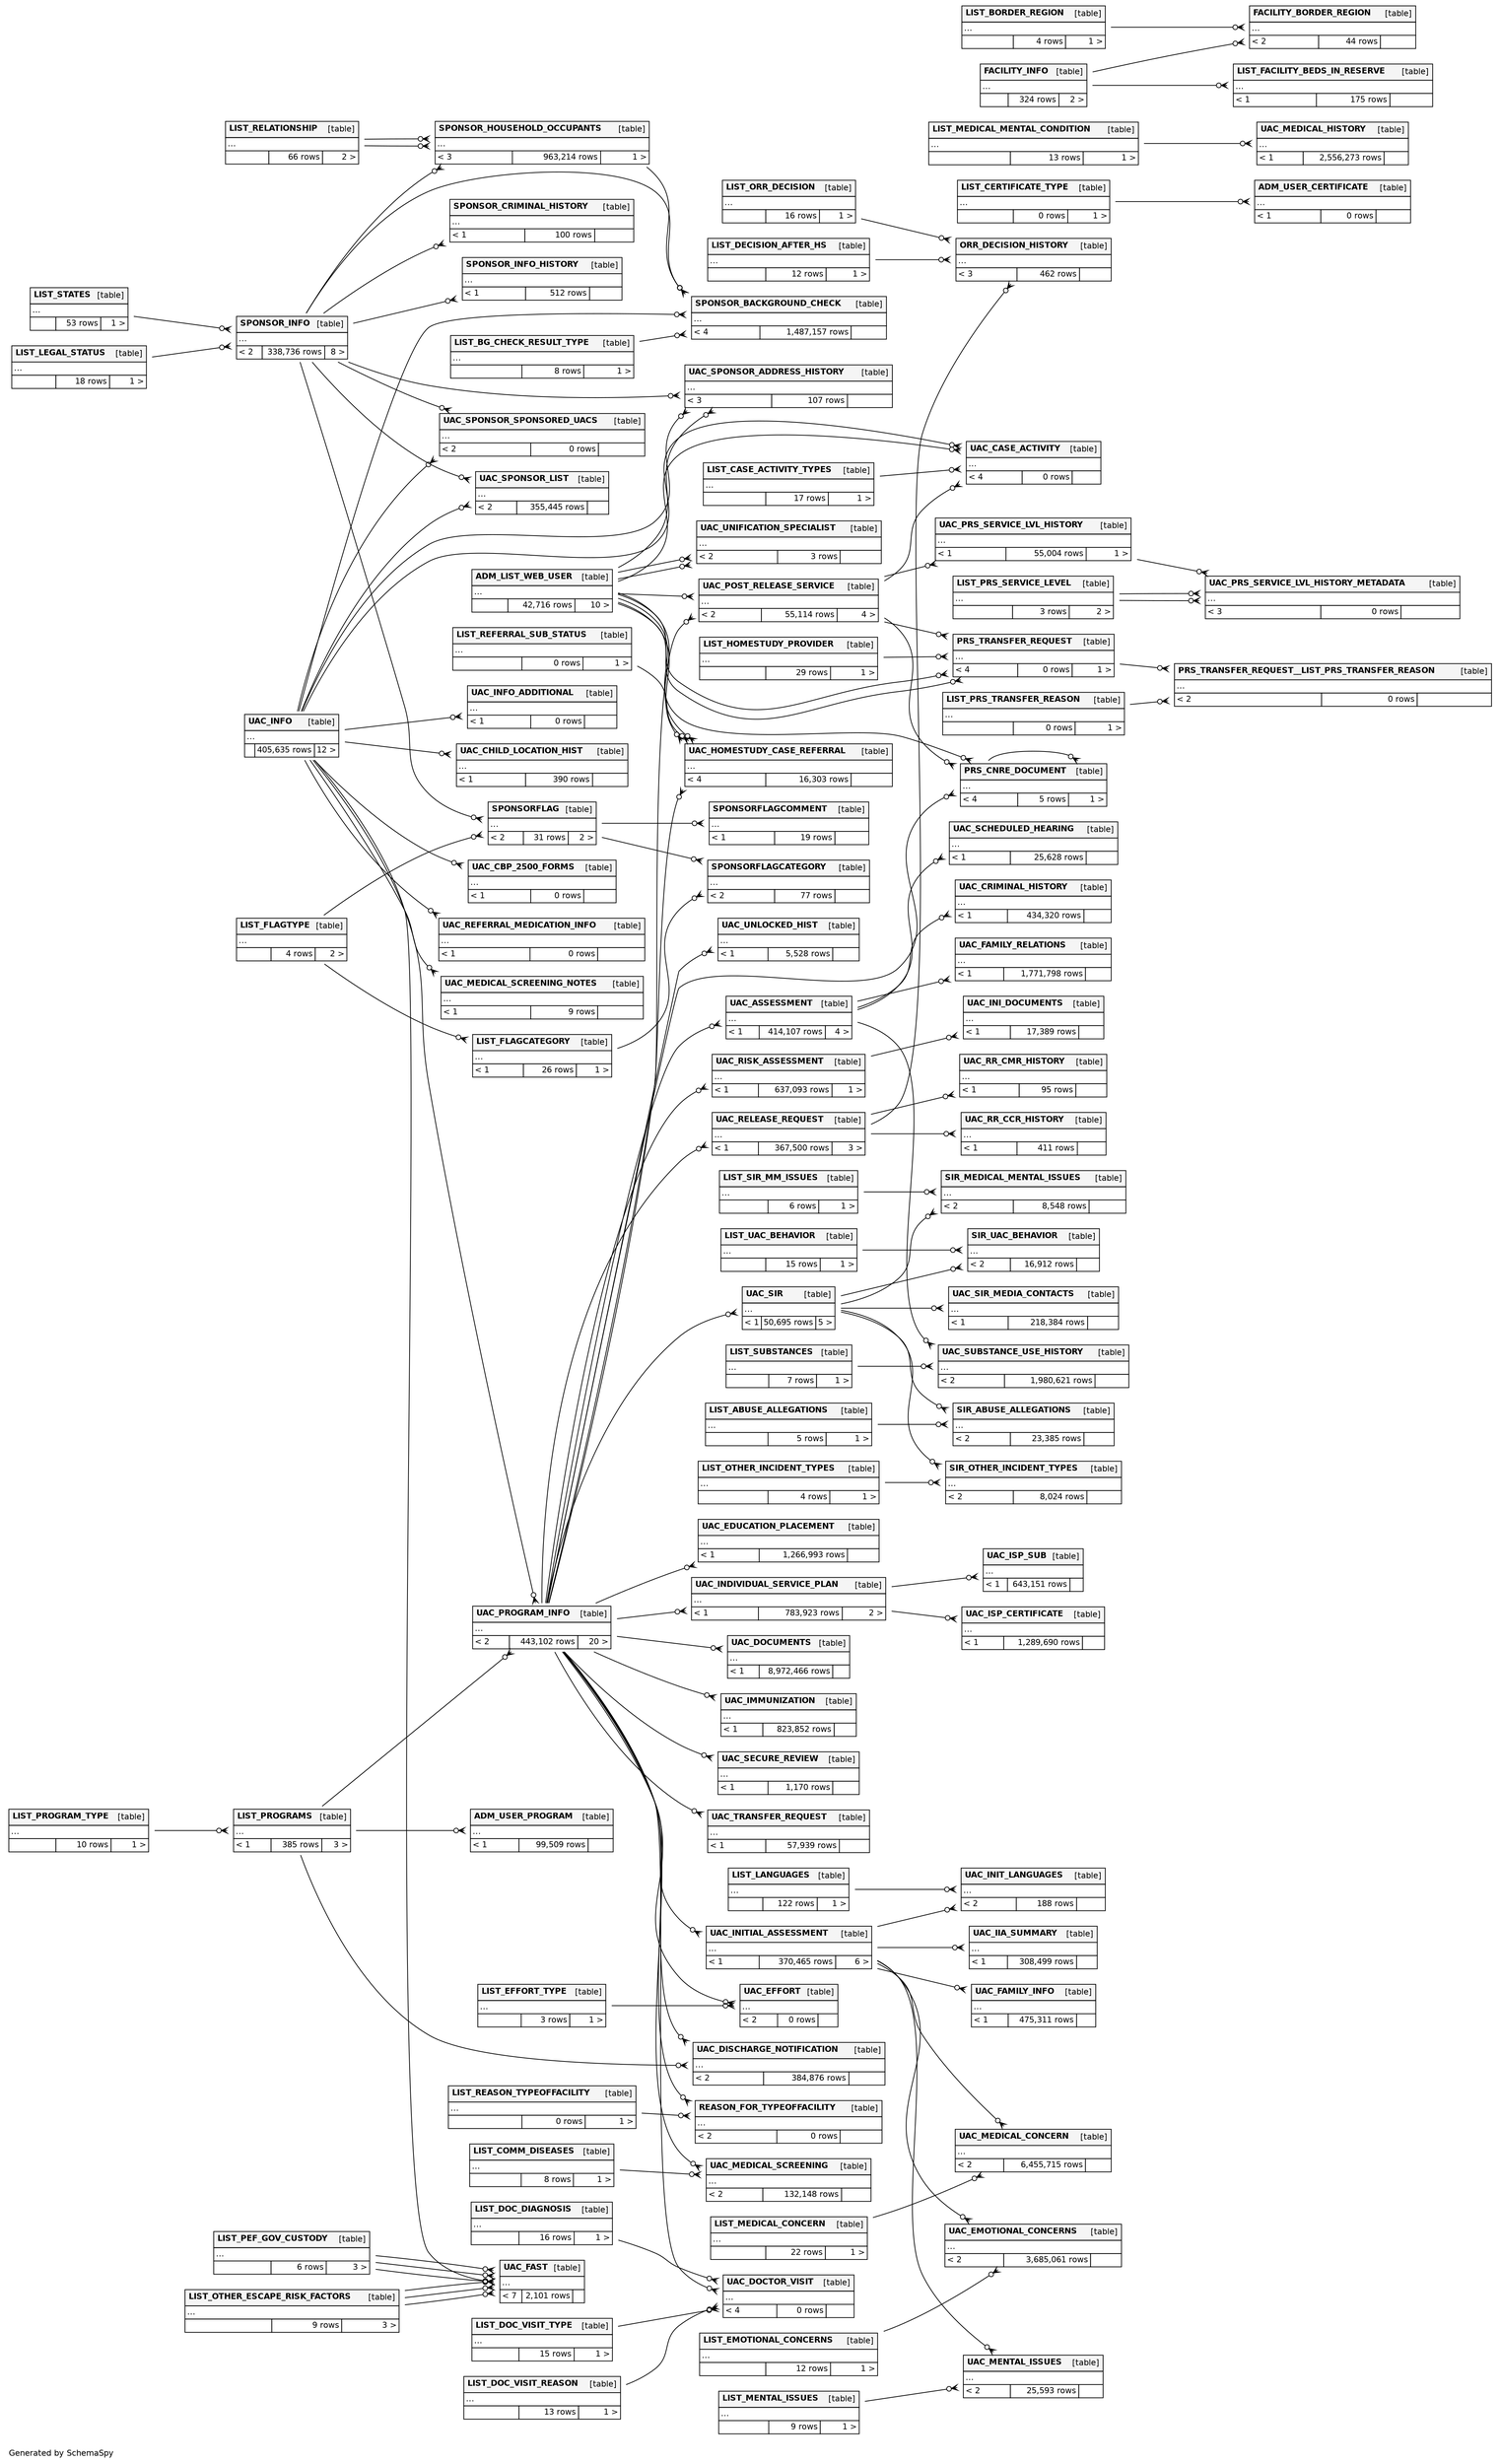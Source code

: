 digraph "compactRelationshipsDiagram" {
  graph [    rankdir="RL"    bgcolor="#ffffff"    label="\nGenerated by SchemaSpy"    labeljust="l"    nodesep="0.18"    ranksep="0.46"    fontname="Helvetica"    fontsize="11"    ration="compress"  ];  node [    fontname="Helvetica"    fontsize="11"    shape="plaintext"  ];  edge [    arrowsize="0.8"  ];
  "ORR_DECISION_HISTORY" [
   label=<
    <TABLE BORDER="0" CELLBORDER="1" CELLSPACING="0" BGCOLOR="#ffffff">
      <TR><TD COLSPAN="3"  BGCOLOR="#f5f5f5"><TABLE BORDER="0" CELLSPACING="0"><TR><TD ALIGN="LEFT" FIXEDSIZE="TRUE" WIDTH="164" HEIGHT="16"><B>ORR_DECISION_HISTORY</B></TD><TD ALIGN="RIGHT">[table]</TD></TR></TABLE></TD></TR>
      <TR><TD PORT="elipses" COLSPAN="3" ALIGN="LEFT">...</TD></TR>
      <TR><TD ALIGN="LEFT" BGCOLOR="#ffffff">&lt; 3</TD><TD ALIGN="RIGHT" BGCOLOR="#ffffff">462 rows</TD><TD ALIGN="RIGHT" BGCOLOR="#ffffff">  </TD></TR>
    </TABLE>>
    URL="tables/ORR_DECISION_HISTORY.html"
    target="_top"
    tooltip="ORR_DECISION_HISTORY"
  ];
  "SPONSORFLAGCOMMENT" [
   label=<
    <TABLE BORDER="0" CELLBORDER="1" CELLSPACING="0" BGCOLOR="#ffffff">
      <TR><TD COLSPAN="3"  BGCOLOR="#f5f5f5"><TABLE BORDER="0" CELLSPACING="0"><TR><TD ALIGN="LEFT" FIXEDSIZE="TRUE" WIDTH="170" HEIGHT="16"><B>SPONSORFLAGCOMMENT</B></TD><TD ALIGN="RIGHT">[table]</TD></TR></TABLE></TD></TR>
      <TR><TD PORT="elipses" COLSPAN="3" ALIGN="LEFT">...</TD></TR>
      <TR><TD ALIGN="LEFT" BGCOLOR="#ffffff">&lt; 1</TD><TD ALIGN="RIGHT" BGCOLOR="#ffffff">19 rows</TD><TD ALIGN="RIGHT" BGCOLOR="#ffffff">  </TD></TR>
    </TABLE>>
    URL="tables/SPONSORFLAGCOMMENT.html"
    target="_top"
    tooltip="SPONSORFLAGCOMMENT"
  ];
  "LIST_DOC_DIAGNOSIS" [
   label=<
    <TABLE BORDER="0" CELLBORDER="1" CELLSPACING="0" BGCOLOR="#ffffff">
      <TR><TD COLSPAN="3"  BGCOLOR="#f5f5f5"><TABLE BORDER="0" CELLSPACING="0"><TR><TD ALIGN="LEFT" FIXEDSIZE="TRUE" WIDTH="145" HEIGHT="16"><B>LIST_DOC_DIAGNOSIS</B></TD><TD ALIGN="RIGHT">[table]</TD></TR></TABLE></TD></TR>
      <TR><TD PORT="elipses" COLSPAN="3" ALIGN="LEFT">...</TD></TR>
      <TR><TD ALIGN="LEFT" BGCOLOR="#ffffff">  </TD><TD ALIGN="RIGHT" BGCOLOR="#ffffff">16 rows</TD><TD ALIGN="RIGHT" BGCOLOR="#ffffff">1 &gt;</TD></TR>
    </TABLE>>
    URL="tables/LIST_DOC_DIAGNOSIS.html"
    target="_top"
    tooltip="LIST_DOC_DIAGNOSIS"
  ];
  "SIR_MEDICAL_MENTAL_ISSUES" [
   label=<
    <TABLE BORDER="0" CELLBORDER="1" CELLSPACING="0" BGCOLOR="#ffffff">
      <TR><TD COLSPAN="3"  BGCOLOR="#f5f5f5"><TABLE BORDER="0" CELLSPACING="0"><TR><TD ALIGN="LEFT" FIXEDSIZE="TRUE" WIDTH="204" HEIGHT="16"><B>SIR_MEDICAL_MENTAL_ISSUES</B></TD><TD ALIGN="RIGHT">[table]</TD></TR></TABLE></TD></TR>
      <TR><TD PORT="elipses" COLSPAN="3" ALIGN="LEFT">...</TD></TR>
      <TR><TD ALIGN="LEFT" BGCOLOR="#ffffff">&lt; 2</TD><TD ALIGN="RIGHT" BGCOLOR="#ffffff">8,548 rows</TD><TD ALIGN="RIGHT" BGCOLOR="#ffffff">  </TD></TR>
    </TABLE>>
    URL="tables/SIR_MEDICAL_MENTAL_ISSUES.html"
    target="_top"
    tooltip="SIR_MEDICAL_MENTAL_ISSUES"
  ];
  "LIST_SUBSTANCES" [
   label=<
    <TABLE BORDER="0" CELLBORDER="1" CELLSPACING="0" BGCOLOR="#ffffff">
      <TR><TD COLSPAN="3"  BGCOLOR="#f5f5f5"><TABLE BORDER="0" CELLSPACING="0"><TR><TD ALIGN="LEFT" FIXEDSIZE="TRUE" WIDTH="124" HEIGHT="16"><B>LIST_SUBSTANCES</B></TD><TD ALIGN="RIGHT">[table]</TD></TR></TABLE></TD></TR>
      <TR><TD PORT="elipses" COLSPAN="3" ALIGN="LEFT">...</TD></TR>
      <TR><TD ALIGN="LEFT" BGCOLOR="#ffffff">  </TD><TD ALIGN="RIGHT" BGCOLOR="#ffffff">7 rows</TD><TD ALIGN="RIGHT" BGCOLOR="#ffffff">1 &gt;</TD></TR>
    </TABLE>>
    URL="tables/LIST_SUBSTANCES.html"
    target="_top"
    tooltip="LIST_SUBSTANCES"
  ];
  "SIR_UAC_BEHAVIOR" [
   label=<
    <TABLE BORDER="0" CELLBORDER="1" CELLSPACING="0" BGCOLOR="#ffffff">
      <TR><TD COLSPAN="3"  BGCOLOR="#f5f5f5"><TABLE BORDER="0" CELLSPACING="0"><TR><TD ALIGN="LEFT" FIXEDSIZE="TRUE" WIDTH="132" HEIGHT="16"><B>SIR_UAC_BEHAVIOR</B></TD><TD ALIGN="RIGHT">[table]</TD></TR></TABLE></TD></TR>
      <TR><TD PORT="elipses" COLSPAN="3" ALIGN="LEFT">...</TD></TR>
      <TR><TD ALIGN="LEFT" BGCOLOR="#ffffff">&lt; 2</TD><TD ALIGN="RIGHT" BGCOLOR="#ffffff">16,912 rows</TD><TD ALIGN="RIGHT" BGCOLOR="#ffffff">  </TD></TR>
    </TABLE>>
    URL="tables/SIR_UAC_BEHAVIOR.html"
    target="_top"
    tooltip="SIR_UAC_BEHAVIOR"
  ];
  "UAC_PROGRAM_INFO" [
   label=<
    <TABLE BORDER="0" CELLBORDER="1" CELLSPACING="0" BGCOLOR="#ffffff">
      <TR><TD COLSPAN="3"  BGCOLOR="#f5f5f5"><TABLE BORDER="0" CELLSPACING="0"><TR><TD ALIGN="LEFT" FIXEDSIZE="TRUE" WIDTH="141" HEIGHT="16"><B>UAC_PROGRAM_INFO</B></TD><TD ALIGN="RIGHT">[table]</TD></TR></TABLE></TD></TR>
      <TR><TD PORT="elipses" COLSPAN="3" ALIGN="LEFT">...</TD></TR>
      <TR><TD ALIGN="LEFT" BGCOLOR="#ffffff">&lt; 2</TD><TD ALIGN="RIGHT" BGCOLOR="#ffffff">443,102 rows</TD><TD ALIGN="RIGHT" BGCOLOR="#ffffff">20 &gt;</TD></TR>
    </TABLE>>
    URL="tables/UAC_PROGRAM_INFO.html"
    target="_top"
    tooltip="UAC_PROGRAM_INFO"
  ];
  "LIST_REASON_TYPEOFFACILITY" [
   label=<
    <TABLE BORDER="0" CELLBORDER="1" CELLSPACING="0" BGCOLOR="#ffffff">
      <TR><TD COLSPAN="3"  BGCOLOR="#f5f5f5"><TABLE BORDER="0" CELLSPACING="0"><TR><TD ALIGN="LEFT" FIXEDSIZE="TRUE" WIDTH="208" HEIGHT="16"><B>LIST_REASON_TYPEOFFACILITY</B></TD><TD ALIGN="RIGHT">[table]</TD></TR></TABLE></TD></TR>
      <TR><TD PORT="elipses" COLSPAN="3" ALIGN="LEFT">...</TD></TR>
      <TR><TD ALIGN="LEFT" BGCOLOR="#ffffff">  </TD><TD ALIGN="RIGHT" BGCOLOR="#ffffff">0 rows</TD><TD ALIGN="RIGHT" BGCOLOR="#ffffff">1 &gt;</TD></TR>
    </TABLE>>
    URL="tables/LIST_REASON_TYPEOFFACILITY.html"
    target="_top"
    tooltip="LIST_REASON_TYPEOFFACILITY"
  ];
  "ADM_USER_CERTIFICATE" [
   label=<
    <TABLE BORDER="0" CELLBORDER="1" CELLSPACING="0" BGCOLOR="#ffffff">
      <TR><TD COLSPAN="3"  BGCOLOR="#f5f5f5"><TABLE BORDER="0" CELLSPACING="0"><TR><TD ALIGN="LEFT" FIXEDSIZE="TRUE" WIDTH="165" HEIGHT="16"><B>ADM_USER_CERTIFICATE</B></TD><TD ALIGN="RIGHT">[table]</TD></TR></TABLE></TD></TR>
      <TR><TD PORT="elipses" COLSPAN="3" ALIGN="LEFT">...</TD></TR>
      <TR><TD ALIGN="LEFT" BGCOLOR="#ffffff">&lt; 1</TD><TD ALIGN="RIGHT" BGCOLOR="#ffffff">0 rows</TD><TD ALIGN="RIGHT" BGCOLOR="#ffffff">  </TD></TR>
    </TABLE>>
    URL="tables/ADM_USER_CERTIFICATE.html"
    target="_top"
    tooltip="ADM_USER_CERTIFICATE"
  ];
  "UAC_EFFORT" [
   label=<
    <TABLE BORDER="0" CELLBORDER="1" CELLSPACING="0" BGCOLOR="#ffffff">
      <TR><TD COLSPAN="3"  BGCOLOR="#f5f5f5"><TABLE BORDER="0" CELLSPACING="0"><TR><TD ALIGN="LEFT" FIXEDSIZE="TRUE" WIDTH="86" HEIGHT="16"><B>UAC_EFFORT</B></TD><TD ALIGN="RIGHT">[table]</TD></TR></TABLE></TD></TR>
      <TR><TD PORT="elipses" COLSPAN="3" ALIGN="LEFT">...</TD></TR>
      <TR><TD ALIGN="LEFT" BGCOLOR="#ffffff">&lt; 2</TD><TD ALIGN="RIGHT" BGCOLOR="#ffffff">0 rows</TD><TD ALIGN="RIGHT" BGCOLOR="#ffffff">  </TD></TR>
    </TABLE>>
    URL="tables/UAC_EFFORT.html"
    target="_top"
    tooltip="UAC_EFFORT"
  ];
  "LIST_HOMESTUDY_PROVIDER" [
   label=<
    <TABLE BORDER="0" CELLBORDER="1" CELLSPACING="0" BGCOLOR="#ffffff">
      <TR><TD COLSPAN="3"  BGCOLOR="#f5f5f5"><TABLE BORDER="0" CELLSPACING="0"><TR><TD ALIGN="LEFT" FIXEDSIZE="TRUE" WIDTH="195" HEIGHT="16"><B>LIST_HOMESTUDY_PROVIDER</B></TD><TD ALIGN="RIGHT">[table]</TD></TR></TABLE></TD></TR>
      <TR><TD PORT="elipses" COLSPAN="3" ALIGN="LEFT">...</TD></TR>
      <TR><TD ALIGN="LEFT" BGCOLOR="#ffffff">  </TD><TD ALIGN="RIGHT" BGCOLOR="#ffffff">29 rows</TD><TD ALIGN="RIGHT" BGCOLOR="#ffffff">1 &gt;</TD></TR>
    </TABLE>>
    URL="tables/LIST_HOMESTUDY_PROVIDER.html"
    target="_top"
    tooltip="LIST_HOMESTUDY_PROVIDER"
  ];
  "SPONSOR_BACKGROUND_CHECK" [
   label=<
    <TABLE BORDER="0" CELLBORDER="1" CELLSPACING="0" BGCOLOR="#ffffff">
      <TR><TD COLSPAN="3"  BGCOLOR="#f5f5f5"><TABLE BORDER="0" CELLSPACING="0"><TR><TD ALIGN="LEFT" FIXEDSIZE="TRUE" WIDTH="218" HEIGHT="16"><B>SPONSOR_BACKGROUND_CHECK</B></TD><TD ALIGN="RIGHT">[table]</TD></TR></TABLE></TD></TR>
      <TR><TD PORT="elipses" COLSPAN="3" ALIGN="LEFT">...</TD></TR>
      <TR><TD ALIGN="LEFT" BGCOLOR="#ffffff">&lt; 4</TD><TD ALIGN="RIGHT" BGCOLOR="#ffffff">1,487,157 rows</TD><TD ALIGN="RIGHT" BGCOLOR="#ffffff">  </TD></TR>
    </TABLE>>
    URL="tables/SPONSOR_BACKGROUND_CHECK.html"
    target="_top"
    tooltip="SPONSOR_BACKGROUND_CHECK"
  ];
  "LIST_FLAGCATEGORY" [
   label=<
    <TABLE BORDER="0" CELLBORDER="1" CELLSPACING="0" BGCOLOR="#ffffff">
      <TR><TD COLSPAN="3"  BGCOLOR="#f5f5f5"><TABLE BORDER="0" CELLSPACING="0"><TR><TD ALIGN="LEFT" FIXEDSIZE="TRUE" WIDTH="142" HEIGHT="16"><B>LIST_FLAGCATEGORY</B></TD><TD ALIGN="RIGHT">[table]</TD></TR></TABLE></TD></TR>
      <TR><TD PORT="elipses" COLSPAN="3" ALIGN="LEFT">...</TD></TR>
      <TR><TD ALIGN="LEFT" BGCOLOR="#ffffff">&lt; 1</TD><TD ALIGN="RIGHT" BGCOLOR="#ffffff">26 rows</TD><TD ALIGN="RIGHT" BGCOLOR="#ffffff">1 &gt;</TD></TR>
    </TABLE>>
    URL="tables/LIST_FLAGCATEGORY.html"
    target="_top"
    tooltip="LIST_FLAGCATEGORY"
  ];
  "LIST_FLAGTYPE" [
   label=<
    <TABLE BORDER="0" CELLBORDER="1" CELLSPACING="0" BGCOLOR="#ffffff">
      <TR><TD COLSPAN="3"  BGCOLOR="#f5f5f5"><TABLE BORDER="0" CELLSPACING="0"><TR><TD ALIGN="LEFT" FIXEDSIZE="TRUE" WIDTH="103" HEIGHT="16"><B>LIST_FLAGTYPE</B></TD><TD ALIGN="RIGHT">[table]</TD></TR></TABLE></TD></TR>
      <TR><TD PORT="elipses" COLSPAN="3" ALIGN="LEFT">...</TD></TR>
      <TR><TD ALIGN="LEFT" BGCOLOR="#ffffff">  </TD><TD ALIGN="RIGHT" BGCOLOR="#ffffff">4 rows</TD><TD ALIGN="RIGHT" BGCOLOR="#ffffff">2 &gt;</TD></TR>
    </TABLE>>
    URL="tables/LIST_FLAGTYPE.html"
    target="_top"
    tooltip="LIST_FLAGTYPE"
  ];
  "UAC_MEDICAL_HISTORY" [
   label=<
    <TABLE BORDER="0" CELLBORDER="1" CELLSPACING="0" BGCOLOR="#ffffff">
      <TR><TD COLSPAN="3"  BGCOLOR="#f5f5f5"><TABLE BORDER="0" CELLSPACING="0"><TR><TD ALIGN="LEFT" FIXEDSIZE="TRUE" WIDTH="159" HEIGHT="16"><B>UAC_MEDICAL_HISTORY</B></TD><TD ALIGN="RIGHT">[table]</TD></TR></TABLE></TD></TR>
      <TR><TD PORT="elipses" COLSPAN="3" ALIGN="LEFT">...</TD></TR>
      <TR><TD ALIGN="LEFT" BGCOLOR="#ffffff">&lt; 1</TD><TD ALIGN="RIGHT" BGCOLOR="#ffffff">2,556,273 rows</TD><TD ALIGN="RIGHT" BGCOLOR="#ffffff">  </TD></TR>
    </TABLE>>
    URL="tables/UAC_MEDICAL_HISTORY.html"
    target="_top"
    tooltip="UAC_MEDICAL_HISTORY"
  ];
  "SPONSOR_INFO_HISTORY" [
   label=<
    <TABLE BORDER="0" CELLBORDER="1" CELLSPACING="0" BGCOLOR="#ffffff">
      <TR><TD COLSPAN="3"  BGCOLOR="#f5f5f5"><TABLE BORDER="0" CELLSPACING="0"><TR><TD ALIGN="LEFT" FIXEDSIZE="TRUE" WIDTH="170" HEIGHT="16"><B>SPONSOR_INFO_HISTORY</B></TD><TD ALIGN="RIGHT">[table]</TD></TR></TABLE></TD></TR>
      <TR><TD PORT="elipses" COLSPAN="3" ALIGN="LEFT">...</TD></TR>
      <TR><TD ALIGN="LEFT" BGCOLOR="#ffffff">&lt; 1</TD><TD ALIGN="RIGHT" BGCOLOR="#ffffff">512 rows</TD><TD ALIGN="RIGHT" BGCOLOR="#ffffff">  </TD></TR>
    </TABLE>>
    URL="tables/SPONSOR_INFO_HISTORY.html"
    target="_top"
    tooltip="SPONSOR_INFO_HISTORY"
  ];
  "PRS_TRANSFER_REQUEST" [
   label=<
    <TABLE BORDER="0" CELLBORDER="1" CELLSPACING="0" BGCOLOR="#ffffff">
      <TR><TD COLSPAN="3"  BGCOLOR="#f5f5f5"><TABLE BORDER="0" CELLSPACING="0"><TR><TD ALIGN="LEFT" FIXEDSIZE="TRUE" WIDTH="172" HEIGHT="16"><B>PRS_TRANSFER_REQUEST</B></TD><TD ALIGN="RIGHT">[table]</TD></TR></TABLE></TD></TR>
      <TR><TD PORT="elipses" COLSPAN="3" ALIGN="LEFT">...</TD></TR>
      <TR><TD ALIGN="LEFT" BGCOLOR="#ffffff">&lt; 4</TD><TD ALIGN="RIGHT" BGCOLOR="#ffffff">0 rows</TD><TD ALIGN="RIGHT" BGCOLOR="#ffffff">1 &gt;</TD></TR>
    </TABLE>>
    URL="tables/PRS_TRANSFER_REQUEST.html"
    target="_top"
    tooltip="PRS_TRANSFER_REQUEST"
  ];
  "UAC_SIR_MEDIA_CONTACTS" [
   label=<
    <TABLE BORDER="0" CELLBORDER="1" CELLSPACING="0" BGCOLOR="#ffffff">
      <TR><TD COLSPAN="3"  BGCOLOR="#f5f5f5"><TABLE BORDER="0" CELLSPACING="0"><TR><TD ALIGN="LEFT" FIXEDSIZE="TRUE" WIDTH="184" HEIGHT="16"><B>UAC_SIR_MEDIA_CONTACTS</B></TD><TD ALIGN="RIGHT">[table]</TD></TR></TABLE></TD></TR>
      <TR><TD PORT="elipses" COLSPAN="3" ALIGN="LEFT">...</TD></TR>
      <TR><TD ALIGN="LEFT" BGCOLOR="#ffffff">&lt; 1</TD><TD ALIGN="RIGHT" BGCOLOR="#ffffff">218,384 rows</TD><TD ALIGN="RIGHT" BGCOLOR="#ffffff">  </TD></TR>
    </TABLE>>
    URL="tables/UAC_SIR_MEDIA_CONTACTS.html"
    target="_top"
    tooltip="UAC_SIR_MEDIA_CONTACTS"
  ];
  "LIST_PROGRAM_TYPE" [
   label=<
    <TABLE BORDER="0" CELLBORDER="1" CELLSPACING="0" BGCOLOR="#ffffff">
      <TR><TD COLSPAN="3"  BGCOLOR="#f5f5f5"><TABLE BORDER="0" CELLSPACING="0"><TR><TD ALIGN="LEFT" FIXEDSIZE="TRUE" WIDTH="143" HEIGHT="16"><B>LIST_PROGRAM_TYPE</B></TD><TD ALIGN="RIGHT">[table]</TD></TR></TABLE></TD></TR>
      <TR><TD PORT="elipses" COLSPAN="3" ALIGN="LEFT">...</TD></TR>
      <TR><TD ALIGN="LEFT" BGCOLOR="#ffffff">  </TD><TD ALIGN="RIGHT" BGCOLOR="#ffffff">10 rows</TD><TD ALIGN="RIGHT" BGCOLOR="#ffffff">1 &gt;</TD></TR>
    </TABLE>>
    URL="tables/LIST_PROGRAM_TYPE.html"
    target="_top"
    tooltip="LIST_PROGRAM_TYPE"
  ];
  "UAC_DOCTOR_VISIT" [
   label=<
    <TABLE BORDER="0" CELLBORDER="1" CELLSPACING="0" BGCOLOR="#ffffff">
      <TR><TD COLSPAN="3"  BGCOLOR="#f5f5f5"><TABLE BORDER="0" CELLSPACING="0"><TR><TD ALIGN="LEFT" FIXEDSIZE="TRUE" WIDTH="131" HEIGHT="16"><B>UAC_DOCTOR_VISIT</B></TD><TD ALIGN="RIGHT">[table]</TD></TR></TABLE></TD></TR>
      <TR><TD PORT="elipses" COLSPAN="3" ALIGN="LEFT">...</TD></TR>
      <TR><TD ALIGN="LEFT" BGCOLOR="#ffffff">&lt; 4</TD><TD ALIGN="RIGHT" BGCOLOR="#ffffff">0 rows</TD><TD ALIGN="RIGHT" BGCOLOR="#ffffff">  </TD></TR>
    </TABLE>>
    URL="tables/UAC_DOCTOR_VISIT.html"
    target="_top"
    tooltip="UAC_DOCTOR_VISIT"
  ];
  "PRS_TRANSFER_REQUEST__LIST_PRS_TRANSFER_REASON" [
   label=<
    <TABLE BORDER="0" CELLBORDER="1" CELLSPACING="0" BGCOLOR="#ffffff">
      <TR><TD COLSPAN="3"  BGCOLOR="#f5f5f5"><TABLE BORDER="0" CELLSPACING="0"><TR><TD ALIGN="LEFT" FIXEDSIZE="TRUE" WIDTH="384" HEIGHT="16"><B>PRS_TRANSFER_REQUEST__LIST_PRS_TRANSFER_REASON</B></TD><TD ALIGN="RIGHT">[table]</TD></TR></TABLE></TD></TR>
      <TR><TD PORT="elipses" COLSPAN="3" ALIGN="LEFT">...</TD></TR>
      <TR><TD ALIGN="LEFT" BGCOLOR="#ffffff">&lt; 2</TD><TD ALIGN="RIGHT" BGCOLOR="#ffffff">0 rows</TD><TD ALIGN="RIGHT" BGCOLOR="#ffffff">  </TD></TR>
    </TABLE>>
    URL="tables/PRS_TRANSFER_REQUEST__LIST_PRS__1a9866f2.html"
    target="_top"
    tooltip="PRS_TRANSFER_REQUEST__LIST_PRS_TRANSFER_REASON"
  ];
  "LIST_CERTIFICATE_TYPE" [
   label=<
    <TABLE BORDER="0" CELLBORDER="1" CELLSPACING="0" BGCOLOR="#ffffff">
      <TR><TD COLSPAN="3"  BGCOLOR="#f5f5f5"><TABLE BORDER="0" CELLSPACING="0"><TR><TD ALIGN="LEFT" FIXEDSIZE="TRUE" WIDTH="160" HEIGHT="16"><B>LIST_CERTIFICATE_TYPE</B></TD><TD ALIGN="RIGHT">[table]</TD></TR></TABLE></TD></TR>
      <TR><TD PORT="elipses" COLSPAN="3" ALIGN="LEFT">...</TD></TR>
      <TR><TD ALIGN="LEFT" BGCOLOR="#ffffff">  </TD><TD ALIGN="RIGHT" BGCOLOR="#ffffff">0 rows</TD><TD ALIGN="RIGHT" BGCOLOR="#ffffff">1 &gt;</TD></TR>
    </TABLE>>
    URL="tables/LIST_CERTIFICATE_TYPE.html"
    target="_top"
    tooltip="LIST_CERTIFICATE_TYPE"
  ];
  "ADM_LIST_WEB_USER" [
   label=<
    <TABLE BORDER="0" CELLBORDER="1" CELLSPACING="0" BGCOLOR="#ffffff">
      <TR><TD COLSPAN="3"  BGCOLOR="#f5f5f5"><TABLE BORDER="0" CELLSPACING="0"><TR><TD ALIGN="LEFT" FIXEDSIZE="TRUE" WIDTH="144" HEIGHT="16"><B>ADM_LIST_WEB_USER</B></TD><TD ALIGN="RIGHT">[table]</TD></TR></TABLE></TD></TR>
      <TR><TD PORT="elipses" COLSPAN="3" ALIGN="LEFT">...</TD></TR>
      <TR><TD ALIGN="LEFT" BGCOLOR="#ffffff">  </TD><TD ALIGN="RIGHT" BGCOLOR="#ffffff">42,716 rows</TD><TD ALIGN="RIGHT" BGCOLOR="#ffffff">10 &gt;</TD></TR>
    </TABLE>>
    URL="tables/ADM_LIST_WEB_USER.html"
    target="_top"
    tooltip="ADM_LIST_WEB_USER"
  ];
  "UAC_INIT_LANGUAGES" [
   label=<
    <TABLE BORDER="0" CELLBORDER="1" CELLSPACING="0" BGCOLOR="#ffffff">
      <TR><TD COLSPAN="3"  BGCOLOR="#f5f5f5"><TABLE BORDER="0" CELLSPACING="0"><TR><TD ALIGN="LEFT" FIXEDSIZE="TRUE" WIDTH="149" HEIGHT="16"><B>UAC_INIT_LANGUAGES</B></TD><TD ALIGN="RIGHT">[table]</TD></TR></TABLE></TD></TR>
      <TR><TD PORT="elipses" COLSPAN="3" ALIGN="LEFT">...</TD></TR>
      <TR><TD ALIGN="LEFT" BGCOLOR="#ffffff">&lt; 2</TD><TD ALIGN="RIGHT" BGCOLOR="#ffffff">188 rows</TD><TD ALIGN="RIGHT" BGCOLOR="#ffffff">  </TD></TR>
    </TABLE>>
    URL="tables/UAC_INIT_LANGUAGES.html"
    target="_top"
    tooltip="UAC_INIT_LANGUAGES"
  ];
  "LIST_STATES" [
   label=<
    <TABLE BORDER="0" CELLBORDER="1" CELLSPACING="0" BGCOLOR="#ffffff">
      <TR><TD COLSPAN="3"  BGCOLOR="#f5f5f5"><TABLE BORDER="0" CELLSPACING="0"><TR><TD ALIGN="LEFT" FIXEDSIZE="TRUE" WIDTH="86" HEIGHT="16"><B>LIST_STATES</B></TD><TD ALIGN="RIGHT">[table]</TD></TR></TABLE></TD></TR>
      <TR><TD PORT="elipses" COLSPAN="3" ALIGN="LEFT">...</TD></TR>
      <TR><TD ALIGN="LEFT" BGCOLOR="#ffffff">  </TD><TD ALIGN="RIGHT" BGCOLOR="#ffffff">53 rows</TD><TD ALIGN="RIGHT" BGCOLOR="#ffffff">1 &gt;</TD></TR>
    </TABLE>>
    URL="tables/LIST_STATES.html"
    target="_top"
    tooltip="LIST_STATES"
  ];
  "LIST_MEDICAL_MENTAL_CONDITION" [
   label=<
    <TABLE BORDER="0" CELLBORDER="1" CELLSPACING="0" BGCOLOR="#ffffff">
      <TR><TD COLSPAN="3"  BGCOLOR="#f5f5f5"><TABLE BORDER="0" CELLSPACING="0"><TR><TD ALIGN="LEFT" FIXEDSIZE="TRUE" WIDTH="238" HEIGHT="16"><B>LIST_MEDICAL_MENTAL_CONDITION</B></TD><TD ALIGN="RIGHT">[table]</TD></TR></TABLE></TD></TR>
      <TR><TD PORT="elipses" COLSPAN="3" ALIGN="LEFT">...</TD></TR>
      <TR><TD ALIGN="LEFT" BGCOLOR="#ffffff">  </TD><TD ALIGN="RIGHT" BGCOLOR="#ffffff">13 rows</TD><TD ALIGN="RIGHT" BGCOLOR="#ffffff">1 &gt;</TD></TR>
    </TABLE>>
    URL="tables/LIST_MEDICAL_MENTAL_CONDITION.html"
    target="_top"
    tooltip="LIST_MEDICAL_MENTAL_CONDITION"
  ];
  "UAC_SIR" [
   label=<
    <TABLE BORDER="0" CELLBORDER="1" CELLSPACING="0" BGCOLOR="#ffffff">
      <TR><TD COLSPAN="3"  BGCOLOR="#f5f5f5"><TABLE BORDER="0" CELLSPACING="0"><TR><TD ALIGN="LEFT" FIXEDSIZE="TRUE" WIDTH="56" HEIGHT="16"><B>UAC_SIR</B></TD><TD ALIGN="RIGHT">[table]</TD></TR></TABLE></TD></TR>
      <TR><TD PORT="elipses" COLSPAN="3" ALIGN="LEFT">...</TD></TR>
      <TR><TD ALIGN="LEFT" BGCOLOR="#ffffff">&lt; 1</TD><TD ALIGN="RIGHT" BGCOLOR="#ffffff">50,695 rows</TD><TD ALIGN="RIGHT" BGCOLOR="#ffffff">5 &gt;</TD></TR>
    </TABLE>>
    URL="tables/UAC_SIR.html"
    target="_top"
    tooltip="UAC_SIR"
  ];
  "UAC_INDIVIDUAL_SERVICE_PLAN" [
   label=<
    <TABLE BORDER="0" CELLBORDER="1" CELLSPACING="0" BGCOLOR="#ffffff">
      <TR><TD COLSPAN="3"  BGCOLOR="#f5f5f5"><TABLE BORDER="0" CELLSPACING="0"><TR><TD ALIGN="LEFT" FIXEDSIZE="TRUE" WIDTH="217" HEIGHT="16"><B>UAC_INDIVIDUAL_SERVICE_PLAN</B></TD><TD ALIGN="RIGHT">[table]</TD></TR></TABLE></TD></TR>
      <TR><TD PORT="elipses" COLSPAN="3" ALIGN="LEFT">...</TD></TR>
      <TR><TD ALIGN="LEFT" BGCOLOR="#ffffff">&lt; 1</TD><TD ALIGN="RIGHT" BGCOLOR="#ffffff">783,923 rows</TD><TD ALIGN="RIGHT" BGCOLOR="#ffffff">2 &gt;</TD></TR>
    </TABLE>>
    URL="tables/UAC_INDIVIDUAL_SERVICE_PLAN.html"
    target="_top"
    tooltip="UAC_INDIVIDUAL_SERVICE_PLAN"
  ];
  "LIST_SIR_MM_ISSUES" [
   label=<
    <TABLE BORDER="0" CELLBORDER="1" CELLSPACING="0" BGCOLOR="#ffffff">
      <TR><TD COLSPAN="3"  BGCOLOR="#f5f5f5"><TABLE BORDER="0" CELLSPACING="0"><TR><TD ALIGN="LEFT" FIXEDSIZE="TRUE" WIDTH="141" HEIGHT="16"><B>LIST_SIR_MM_ISSUES</B></TD><TD ALIGN="RIGHT">[table]</TD></TR></TABLE></TD></TR>
      <TR><TD PORT="elipses" COLSPAN="3" ALIGN="LEFT">...</TD></TR>
      <TR><TD ALIGN="LEFT" BGCOLOR="#ffffff">  </TD><TD ALIGN="RIGHT" BGCOLOR="#ffffff">6 rows</TD><TD ALIGN="RIGHT" BGCOLOR="#ffffff">1 &gt;</TD></TR>
    </TABLE>>
    URL="tables/LIST_SIR_MM_ISSUES.html"
    target="_top"
    tooltip="LIST_SIR_MM_ISSUES"
  ];
  "UAC_SCHEDULED_HEARING" [
   label=<
    <TABLE BORDER="0" CELLBORDER="1" CELLSPACING="0" BGCOLOR="#ffffff">
      <TR><TD COLSPAN="3"  BGCOLOR="#f5f5f5"><TABLE BORDER="0" CELLSPACING="0"><TR><TD ALIGN="LEFT" FIXEDSIZE="TRUE" WIDTH="182" HEIGHT="16"><B>UAC_SCHEDULED_HEARING</B></TD><TD ALIGN="RIGHT">[table]</TD></TR></TABLE></TD></TR>
      <TR><TD PORT="elipses" COLSPAN="3" ALIGN="LEFT">...</TD></TR>
      <TR><TD ALIGN="LEFT" BGCOLOR="#ffffff">&lt; 1</TD><TD ALIGN="RIGHT" BGCOLOR="#ffffff">25,628 rows</TD><TD ALIGN="RIGHT" BGCOLOR="#ffffff">  </TD></TR>
    </TABLE>>
    URL="tables/UAC_SCHEDULED_HEARING.html"
    target="_top"
    tooltip="UAC_SCHEDULED_HEARING"
  ];
  "UAC_EDUCATION_PLACEMENT" [
   label=<
    <TABLE BORDER="0" CELLBORDER="1" CELLSPACING="0" BGCOLOR="#ffffff">
      <TR><TD COLSPAN="3"  BGCOLOR="#f5f5f5"><TABLE BORDER="0" CELLSPACING="0"><TR><TD ALIGN="LEFT" FIXEDSIZE="TRUE" WIDTH="199" HEIGHT="16"><B>UAC_EDUCATION_PLACEMENT</B></TD><TD ALIGN="RIGHT">[table]</TD></TR></TABLE></TD></TR>
      <TR><TD PORT="elipses" COLSPAN="3" ALIGN="LEFT">...</TD></TR>
      <TR><TD ALIGN="LEFT" BGCOLOR="#ffffff">&lt; 1</TD><TD ALIGN="RIGHT" BGCOLOR="#ffffff">1,266,993 rows</TD><TD ALIGN="RIGHT" BGCOLOR="#ffffff">  </TD></TR>
    </TABLE>>
    URL="tables/UAC_EDUCATION_PLACEMENT.html"
    target="_top"
    tooltip="UAC_EDUCATION_PLACEMENT"
  ];
  "UAC_CRIMINAL_HISTORY" [
   label=<
    <TABLE BORDER="0" CELLBORDER="1" CELLSPACING="0" BGCOLOR="#ffffff">
      <TR><TD COLSPAN="3"  BGCOLOR="#f5f5f5"><TABLE BORDER="0" CELLSPACING="0"><TR><TD ALIGN="LEFT" FIXEDSIZE="TRUE" WIDTH="165" HEIGHT="16"><B>UAC_CRIMINAL_HISTORY</B></TD><TD ALIGN="RIGHT">[table]</TD></TR></TABLE></TD></TR>
      <TR><TD PORT="elipses" COLSPAN="3" ALIGN="LEFT">...</TD></TR>
      <TR><TD ALIGN="LEFT" BGCOLOR="#ffffff">&lt; 1</TD><TD ALIGN="RIGHT" BGCOLOR="#ffffff">434,320 rows</TD><TD ALIGN="RIGHT" BGCOLOR="#ffffff">  </TD></TR>
    </TABLE>>
    URL="tables/UAC_CRIMINAL_HISTORY.html"
    target="_top"
    tooltip="UAC_CRIMINAL_HISTORY"
  ];
  "UAC_DOCUMENTS" [
   label=<
    <TABLE BORDER="0" CELLBORDER="1" CELLSPACING="0" BGCOLOR="#ffffff">
      <TR><TD COLSPAN="3"  BGCOLOR="#f5f5f5"><TABLE BORDER="0" CELLSPACING="0"><TR><TD ALIGN="LEFT" FIXEDSIZE="TRUE" WIDTH="119" HEIGHT="16"><B>UAC_DOCUMENTS</B></TD><TD ALIGN="RIGHT">[table]</TD></TR></TABLE></TD></TR>
      <TR><TD PORT="elipses" COLSPAN="3" ALIGN="LEFT">...</TD></TR>
      <TR><TD ALIGN="LEFT" BGCOLOR="#ffffff">&lt; 1</TD><TD ALIGN="RIGHT" BGCOLOR="#ffffff">8,972,466 rows</TD><TD ALIGN="RIGHT" BGCOLOR="#ffffff">  </TD></TR>
    </TABLE>>
    URL="tables/UAC_DOCUMENTS.html"
    target="_top"
    tooltip="UAC_DOCUMENTS"
  ];
  "UAC_INI_DOCUMENTS" [
   label=<
    <TABLE BORDER="0" CELLBORDER="1" CELLSPACING="0" BGCOLOR="#ffffff">
      <TR><TD COLSPAN="3"  BGCOLOR="#f5f5f5"><TABLE BORDER="0" CELLSPACING="0"><TR><TD ALIGN="LEFT" FIXEDSIZE="TRUE" WIDTH="144" HEIGHT="16"><B>UAC_INI_DOCUMENTS</B></TD><TD ALIGN="RIGHT">[table]</TD></TR></TABLE></TD></TR>
      <TR><TD PORT="elipses" COLSPAN="3" ALIGN="LEFT">...</TD></TR>
      <TR><TD ALIGN="LEFT" BGCOLOR="#ffffff">&lt; 1</TD><TD ALIGN="RIGHT" BGCOLOR="#ffffff">17,389 rows</TD><TD ALIGN="RIGHT" BGCOLOR="#ffffff">  </TD></TR>
    </TABLE>>
    URL="tables/UAC_INI_DOCUMENTS.html"
    target="_top"
    tooltip="UAC_INI_DOCUMENTS"
  ];
  "UAC_IMMUNIZATION" [
   label=<
    <TABLE BORDER="0" CELLBORDER="1" CELLSPACING="0" BGCOLOR="#ffffff">
      <TR><TD COLSPAN="3"  BGCOLOR="#f5f5f5"><TABLE BORDER="0" CELLSPACING="0"><TR><TD ALIGN="LEFT" FIXEDSIZE="TRUE" WIDTH="137" HEIGHT="16"><B>UAC_IMMUNIZATION</B></TD><TD ALIGN="RIGHT">[table]</TD></TR></TABLE></TD></TR>
      <TR><TD PORT="elipses" COLSPAN="3" ALIGN="LEFT">...</TD></TR>
      <TR><TD ALIGN="LEFT" BGCOLOR="#ffffff">&lt; 1</TD><TD ALIGN="RIGHT" BGCOLOR="#ffffff">823,852 rows</TD><TD ALIGN="RIGHT" BGCOLOR="#ffffff">  </TD></TR>
    </TABLE>>
    URL="tables/UAC_IMMUNIZATION.html"
    target="_top"
    tooltip="UAC_IMMUNIZATION"
  ];
  "UAC_SECURE_REVIEW" [
   label=<
    <TABLE BORDER="0" CELLBORDER="1" CELLSPACING="0" BGCOLOR="#ffffff">
      <TR><TD COLSPAN="3"  BGCOLOR="#f5f5f5"><TABLE BORDER="0" CELLSPACING="0"><TR><TD ALIGN="LEFT" FIXEDSIZE="TRUE" WIDTH="145" HEIGHT="16"><B>UAC_SECURE_REVIEW</B></TD><TD ALIGN="RIGHT">[table]</TD></TR></TABLE></TD></TR>
      <TR><TD PORT="elipses" COLSPAN="3" ALIGN="LEFT">...</TD></TR>
      <TR><TD ALIGN="LEFT" BGCOLOR="#ffffff">&lt; 1</TD><TD ALIGN="RIGHT" BGCOLOR="#ffffff">1,170 rows</TD><TD ALIGN="RIGHT" BGCOLOR="#ffffff">  </TD></TR>
    </TABLE>>
    URL="tables/UAC_SECURE_REVIEW.html"
    target="_top"
    tooltip="UAC_SECURE_REVIEW"
  ];
  "UAC_SPONSOR_ADDRESS_HISTORY" [
   label=<
    <TABLE BORDER="0" CELLBORDER="1" CELLSPACING="0" BGCOLOR="#ffffff">
      <TR><TD COLSPAN="3"  BGCOLOR="#f5f5f5"><TABLE BORDER="0" CELLSPACING="0"><TR><TD ALIGN="LEFT" FIXEDSIZE="TRUE" WIDTH="235" HEIGHT="16"><B>UAC_SPONSOR_ADDRESS_HISTORY</B></TD><TD ALIGN="RIGHT">[table]</TD></TR></TABLE></TD></TR>
      <TR><TD PORT="elipses" COLSPAN="3" ALIGN="LEFT">...</TD></TR>
      <TR><TD ALIGN="LEFT" BGCOLOR="#ffffff">&lt; 3</TD><TD ALIGN="RIGHT" BGCOLOR="#ffffff">107 rows</TD><TD ALIGN="RIGHT" BGCOLOR="#ffffff">  </TD></TR>
    </TABLE>>
    URL="tables/UAC_SPONSOR_ADDRESS_HISTORY.html"
    target="_top"
    tooltip="UAC_SPONSOR_ADDRESS_HISTORY"
  ];
  "LIST_ABUSE_ALLEGATIONS" [
   label=<
    <TABLE BORDER="0" CELLBORDER="1" CELLSPACING="0" BGCOLOR="#ffffff">
      <TR><TD COLSPAN="3"  BGCOLOR="#f5f5f5"><TABLE BORDER="0" CELLSPACING="0"><TR><TD ALIGN="LEFT" FIXEDSIZE="TRUE" WIDTH="179" HEIGHT="16"><B>LIST_ABUSE_ALLEGATIONS</B></TD><TD ALIGN="RIGHT">[table]</TD></TR></TABLE></TD></TR>
      <TR><TD PORT="elipses" COLSPAN="3" ALIGN="LEFT">...</TD></TR>
      <TR><TD ALIGN="LEFT" BGCOLOR="#ffffff">  </TD><TD ALIGN="RIGHT" BGCOLOR="#ffffff">5 rows</TD><TD ALIGN="RIGHT" BGCOLOR="#ffffff">1 &gt;</TD></TR>
    </TABLE>>
    URL="tables/LIST_ABUSE_ALLEGATIONS.html"
    target="_top"
    tooltip="LIST_ABUSE_ALLEGATIONS"
  ];
  "LIST_PEF_GOV_CUSTODY" [
   label=<
    <TABLE BORDER="0" CELLBORDER="1" CELLSPACING="0" BGCOLOR="#ffffff">
      <TR><TD COLSPAN="3"  BGCOLOR="#f5f5f5"><TABLE BORDER="0" CELLSPACING="0"><TR><TD ALIGN="LEFT" FIXEDSIZE="TRUE" WIDTH="165" HEIGHT="16"><B>LIST_PEF_GOV_CUSTODY</B></TD><TD ALIGN="RIGHT">[table]</TD></TR></TABLE></TD></TR>
      <TR><TD PORT="elipses" COLSPAN="3" ALIGN="LEFT">...</TD></TR>
      <TR><TD ALIGN="LEFT" BGCOLOR="#ffffff">  </TD><TD ALIGN="RIGHT" BGCOLOR="#ffffff">6 rows</TD><TD ALIGN="RIGHT" BGCOLOR="#ffffff">3 &gt;</TD></TR>
    </TABLE>>
    URL="tables/LIST_PEF_GOV_CUSTODY.html"
    target="_top"
    tooltip="LIST_PEF_GOV_CUSTODY"
  ];
  "LIST_DOC_VISIT_TYPE" [
   label=<
    <TABLE BORDER="0" CELLBORDER="1" CELLSPACING="0" BGCOLOR="#ffffff">
      <TR><TD COLSPAN="3"  BGCOLOR="#f5f5f5"><TABLE BORDER="0" CELLSPACING="0"><TR><TD ALIGN="LEFT" FIXEDSIZE="TRUE" WIDTH="144" HEIGHT="16"><B>LIST_DOC_VISIT_TYPE</B></TD><TD ALIGN="RIGHT">[table]</TD></TR></TABLE></TD></TR>
      <TR><TD PORT="elipses" COLSPAN="3" ALIGN="LEFT">...</TD></TR>
      <TR><TD ALIGN="LEFT" BGCOLOR="#ffffff">  </TD><TD ALIGN="RIGHT" BGCOLOR="#ffffff">15 rows</TD><TD ALIGN="RIGHT" BGCOLOR="#ffffff">1 &gt;</TD></TR>
    </TABLE>>
    URL="tables/LIST_DOC_VISIT_TYPE.html"
    target="_top"
    tooltip="LIST_DOC_VISIT_TYPE"
  ];
  "LIST_COMM_DISEASES" [
   label=<
    <TABLE BORDER="0" CELLBORDER="1" CELLSPACING="0" BGCOLOR="#ffffff">
      <TR><TD COLSPAN="3"  BGCOLOR="#f5f5f5"><TABLE BORDER="0" CELLSPACING="0"><TR><TD ALIGN="LEFT" FIXEDSIZE="TRUE" WIDTH="149" HEIGHT="16"><B>LIST_COMM_DISEASES</B></TD><TD ALIGN="RIGHT">[table]</TD></TR></TABLE></TD></TR>
      <TR><TD PORT="elipses" COLSPAN="3" ALIGN="LEFT">...</TD></TR>
      <TR><TD ALIGN="LEFT" BGCOLOR="#ffffff">  </TD><TD ALIGN="RIGHT" BGCOLOR="#ffffff">8 rows</TD><TD ALIGN="RIGHT" BGCOLOR="#ffffff">1 &gt;</TD></TR>
    </TABLE>>
    URL="tables/LIST_COMM_DISEASES.html"
    target="_top"
    tooltip="LIST_COMM_DISEASES"
  ];
  "UAC_PRS_SERVICE_LVL_HISTORY_METADATA" [
   label=<
    <TABLE BORDER="0" CELLBORDER="1" CELLSPACING="0" BGCOLOR="#ffffff">
      <TR><TD COLSPAN="3"  BGCOLOR="#f5f5f5"><TABLE BORDER="0" CELLSPACING="0"><TR><TD ALIGN="LEFT" FIXEDSIZE="TRUE" WIDTH="299" HEIGHT="16"><B>UAC_PRS_SERVICE_LVL_HISTORY_METADATA</B></TD><TD ALIGN="RIGHT">[table]</TD></TR></TABLE></TD></TR>
      <TR><TD PORT="elipses" COLSPAN="3" ALIGN="LEFT">...</TD></TR>
      <TR><TD ALIGN="LEFT" BGCOLOR="#ffffff">&lt; 3</TD><TD ALIGN="RIGHT" BGCOLOR="#ffffff">0 rows</TD><TD ALIGN="RIGHT" BGCOLOR="#ffffff">  </TD></TR>
    </TABLE>>
    URL="tables/UAC_PRS_SERVICE_LVL_HISTORY_METADATA.html"
    target="_top"
    tooltip="UAC_PRS_SERVICE_LVL_HISTORY_METADATA"
  ];
  "SPONSOR_HOUSEHOLD_OCCUPANTS" [
   label=<
    <TABLE BORDER="0" CELLBORDER="1" CELLSPACING="0" BGCOLOR="#ffffff">
      <TR><TD COLSPAN="3"  BGCOLOR="#f5f5f5"><TABLE BORDER="0" CELLSPACING="0"><TR><TD ALIGN="LEFT" FIXEDSIZE="TRUE" WIDTH="244" HEIGHT="16"><B>SPONSOR_HOUSEHOLD_OCCUPANTS</B></TD><TD ALIGN="RIGHT">[table]</TD></TR></TABLE></TD></TR>
      <TR><TD PORT="elipses" COLSPAN="3" ALIGN="LEFT">...</TD></TR>
      <TR><TD ALIGN="LEFT" BGCOLOR="#ffffff">&lt; 3</TD><TD ALIGN="RIGHT" BGCOLOR="#ffffff">963,214 rows</TD><TD ALIGN="RIGHT" BGCOLOR="#ffffff">1 &gt;</TD></TR>
    </TABLE>>
    URL="tables/SPONSOR_HOUSEHOLD_OCCUPANTS.html"
    target="_top"
    tooltip="SPONSOR_HOUSEHOLD_OCCUPANTS"
  ];
  "UAC_MEDICAL_CONCERN" [
   label=<
    <TABLE BORDER="0" CELLBORDER="1" CELLSPACING="0" BGCOLOR="#ffffff">
      <TR><TD COLSPAN="3"  BGCOLOR="#f5f5f5"><TABLE BORDER="0" CELLSPACING="0"><TR><TD ALIGN="LEFT" FIXEDSIZE="TRUE" WIDTH="165" HEIGHT="16"><B>UAC_MEDICAL_CONCERN</B></TD><TD ALIGN="RIGHT">[table]</TD></TR></TABLE></TD></TR>
      <TR><TD PORT="elipses" COLSPAN="3" ALIGN="LEFT">...</TD></TR>
      <TR><TD ALIGN="LEFT" BGCOLOR="#ffffff">&lt; 2</TD><TD ALIGN="RIGHT" BGCOLOR="#ffffff">6,455,715 rows</TD><TD ALIGN="RIGHT" BGCOLOR="#ffffff">  </TD></TR>
    </TABLE>>
    URL="tables/UAC_MEDICAL_CONCERN.html"
    target="_top"
    tooltip="UAC_MEDICAL_CONCERN"
  ];
  "UAC_REFERRAL_MEDICATION_INFO" [
   label=<
    <TABLE BORDER="0" CELLBORDER="1" CELLSPACING="0" BGCOLOR="#ffffff">
      <TR><TD COLSPAN="3"  BGCOLOR="#f5f5f5"><TABLE BORDER="0" CELLSPACING="0"><TR><TD ALIGN="LEFT" FIXEDSIZE="TRUE" WIDTH="233" HEIGHT="16"><B>UAC_REFERRAL_MEDICATION_INFO</B></TD><TD ALIGN="RIGHT">[table]</TD></TR></TABLE></TD></TR>
      <TR><TD PORT="elipses" COLSPAN="3" ALIGN="LEFT">...</TD></TR>
      <TR><TD ALIGN="LEFT" BGCOLOR="#ffffff">&lt; 1</TD><TD ALIGN="RIGHT" BGCOLOR="#ffffff">0 rows</TD><TD ALIGN="RIGHT" BGCOLOR="#ffffff">  </TD></TR>
    </TABLE>>
    URL="tables/UAC_REFERRAL_MEDICATION_INFO.html"
    target="_top"
    tooltip="UAC_REFERRAL_MEDICATION_INFO"
  ];
  "ADM_USER_PROGRAM" [
   label=<
    <TABLE BORDER="0" CELLBORDER="1" CELLSPACING="0" BGCOLOR="#ffffff">
      <TR><TD COLSPAN="3"  BGCOLOR="#f5f5f5"><TABLE BORDER="0" CELLSPACING="0"><TR><TD ALIGN="LEFT" FIXEDSIZE="TRUE" WIDTH="147" HEIGHT="16"><B>ADM_USER_PROGRAM</B></TD><TD ALIGN="RIGHT">[table]</TD></TR></TABLE></TD></TR>
      <TR><TD PORT="elipses" COLSPAN="3" ALIGN="LEFT">...</TD></TR>
      <TR><TD ALIGN="LEFT" BGCOLOR="#ffffff">&lt; 1</TD><TD ALIGN="RIGHT" BGCOLOR="#ffffff">99,509 rows</TD><TD ALIGN="RIGHT" BGCOLOR="#ffffff">  </TD></TR>
    </TABLE>>
    URL="tables/ADM_USER_PROGRAM.html"
    target="_top"
    tooltip="ADM_USER_PROGRAM"
  ];
  "LIST_OTHER_INCIDENT_TYPES" [
   label=<
    <TABLE BORDER="0" CELLBORDER="1" CELLSPACING="0" BGCOLOR="#ffffff">
      <TR><TD COLSPAN="3"  BGCOLOR="#f5f5f5"><TABLE BORDER="0" CELLSPACING="0"><TR><TD ALIGN="LEFT" FIXEDSIZE="TRUE" WIDTH="199" HEIGHT="16"><B>LIST_OTHER_INCIDENT_TYPES</B></TD><TD ALIGN="RIGHT">[table]</TD></TR></TABLE></TD></TR>
      <TR><TD PORT="elipses" COLSPAN="3" ALIGN="LEFT">...</TD></TR>
      <TR><TD ALIGN="LEFT" BGCOLOR="#ffffff">  </TD><TD ALIGN="RIGHT" BGCOLOR="#ffffff">4 rows</TD><TD ALIGN="RIGHT" BGCOLOR="#ffffff">1 &gt;</TD></TR>
    </TABLE>>
    URL="tables/LIST_OTHER_INCIDENT_TYPES.html"
    target="_top"
    tooltip="LIST_OTHER_INCIDENT_TYPES"
  ];
  "UAC_MEDICAL_SCREENING_NOTES" [
   label=<
    <TABLE BORDER="0" CELLBORDER="1" CELLSPACING="0" BGCOLOR="#ffffff">
      <TR><TD COLSPAN="3"  BGCOLOR="#f5f5f5"><TABLE BORDER="0" CELLSPACING="0"><TR><TD ALIGN="LEFT" FIXEDSIZE="TRUE" WIDTH="228" HEIGHT="16"><B>UAC_MEDICAL_SCREENING_NOTES</B></TD><TD ALIGN="RIGHT">[table]</TD></TR></TABLE></TD></TR>
      <TR><TD PORT="elipses" COLSPAN="3" ALIGN="LEFT">...</TD></TR>
      <TR><TD ALIGN="LEFT" BGCOLOR="#ffffff">&lt; 1</TD><TD ALIGN="RIGHT" BGCOLOR="#ffffff">9 rows</TD><TD ALIGN="RIGHT" BGCOLOR="#ffffff">  </TD></TR>
    </TABLE>>
    URL="tables/UAC_MEDICAL_SCREENING_NOTES.html"
    target="_top"
    tooltip="UAC_MEDICAL_SCREENING_NOTES"
  ];
  "UAC_INFO_ADDITIONAL" [
   label=<
    <TABLE BORDER="0" CELLBORDER="1" CELLSPACING="0" BGCOLOR="#ffffff">
      <TR><TD COLSPAN="3"  BGCOLOR="#f5f5f5"><TABLE BORDER="0" CELLSPACING="0"><TR><TD ALIGN="LEFT" FIXEDSIZE="TRUE" WIDTH="156" HEIGHT="16"><B>UAC_INFO_ADDITIONAL</B></TD><TD ALIGN="RIGHT">[table]</TD></TR></TABLE></TD></TR>
      <TR><TD PORT="elipses" COLSPAN="3" ALIGN="LEFT">...</TD></TR>
      <TR><TD ALIGN="LEFT" BGCOLOR="#ffffff">&lt; 1</TD><TD ALIGN="RIGHT" BGCOLOR="#ffffff">0 rows</TD><TD ALIGN="RIGHT" BGCOLOR="#ffffff">  </TD></TR>
    </TABLE>>
    URL="tables/UAC_INFO_ADDITIONAL.html"
    target="_top"
    tooltip="UAC_INFO_ADDITIONAL"
  ];
  "LIST_LEGAL_STATUS" [
   label=<
    <TABLE BORDER="0" CELLBORDER="1" CELLSPACING="0" BGCOLOR="#ffffff">
      <TR><TD COLSPAN="3"  BGCOLOR="#f5f5f5"><TABLE BORDER="0" CELLSPACING="0"><TR><TD ALIGN="LEFT" FIXEDSIZE="TRUE" WIDTH="136" HEIGHT="16"><B>LIST_LEGAL_STATUS</B></TD><TD ALIGN="RIGHT">[table]</TD></TR></TABLE></TD></TR>
      <TR><TD PORT="elipses" COLSPAN="3" ALIGN="LEFT">...</TD></TR>
      <TR><TD ALIGN="LEFT" BGCOLOR="#ffffff">  </TD><TD ALIGN="RIGHT" BGCOLOR="#ffffff">18 rows</TD><TD ALIGN="RIGHT" BGCOLOR="#ffffff">1 &gt;</TD></TR>
    </TABLE>>
    URL="tables/LIST_LEGAL_STATUS.html"
    target="_top"
    tooltip="LIST_LEGAL_STATUS"
  ];
  "UAC_RR_CCR_HISTORY" [
   label=<
    <TABLE BORDER="0" CELLBORDER="1" CELLSPACING="0" BGCOLOR="#ffffff">
      <TR><TD COLSPAN="3"  BGCOLOR="#f5f5f5"><TABLE BORDER="0" CELLSPACING="0"><TR><TD ALIGN="LEFT" FIXEDSIZE="TRUE" WIDTH="150" HEIGHT="16"><B>UAC_RR_CCR_HISTORY</B></TD><TD ALIGN="RIGHT">[table]</TD></TR></TABLE></TD></TR>
      <TR><TD PORT="elipses" COLSPAN="3" ALIGN="LEFT">...</TD></TR>
      <TR><TD ALIGN="LEFT" BGCOLOR="#ffffff">&lt; 1</TD><TD ALIGN="RIGHT" BGCOLOR="#ffffff">411 rows</TD><TD ALIGN="RIGHT" BGCOLOR="#ffffff">  </TD></TR>
    </TABLE>>
    URL="tables/UAC_RR_CCR_HISTORY.html"
    target="_top"
    tooltip="UAC_RR_CCR_HISTORY"
  ];
  "UAC_RELEASE_REQUEST" [
   label=<
    <TABLE BORDER="0" CELLBORDER="1" CELLSPACING="0" BGCOLOR="#ffffff">
      <TR><TD COLSPAN="3"  BGCOLOR="#f5f5f5"><TABLE BORDER="0" CELLSPACING="0"><TR><TD ALIGN="LEFT" FIXEDSIZE="TRUE" WIDTH="161" HEIGHT="16"><B>UAC_RELEASE_REQUEST</B></TD><TD ALIGN="RIGHT">[table]</TD></TR></TABLE></TD></TR>
      <TR><TD PORT="elipses" COLSPAN="3" ALIGN="LEFT">...</TD></TR>
      <TR><TD ALIGN="LEFT" BGCOLOR="#ffffff">&lt; 1</TD><TD ALIGN="RIGHT" BGCOLOR="#ffffff">367,500 rows</TD><TD ALIGN="RIGHT" BGCOLOR="#ffffff">3 &gt;</TD></TR>
    </TABLE>>
    URL="tables/UAC_RELEASE_REQUEST.html"
    target="_top"
    tooltip="UAC_RELEASE_REQUEST"
  ];
  "REASON_FOR_TYPEOFFACILITY" [
   label=<
    <TABLE BORDER="0" CELLBORDER="1" CELLSPACING="0" BGCOLOR="#ffffff">
      <TR><TD COLSPAN="3"  BGCOLOR="#f5f5f5"><TABLE BORDER="0" CELLSPACING="0"><TR><TD ALIGN="LEFT" FIXEDSIZE="TRUE" WIDTH="207" HEIGHT="16"><B>REASON_FOR_TYPEOFFACILITY</B></TD><TD ALIGN="RIGHT">[table]</TD></TR></TABLE></TD></TR>
      <TR><TD PORT="elipses" COLSPAN="3" ALIGN="LEFT">...</TD></TR>
      <TR><TD ALIGN="LEFT" BGCOLOR="#ffffff">&lt; 2</TD><TD ALIGN="RIGHT" BGCOLOR="#ffffff">0 rows</TD><TD ALIGN="RIGHT" BGCOLOR="#ffffff">  </TD></TR>
    </TABLE>>
    URL="tables/REASON_FOR_TYPEOFFACILITY.html"
    target="_top"
    tooltip="REASON_FOR_TYPEOFFACILITY"
  ];
  "FACILITY_BORDER_REGION" [
   label=<
    <TABLE BORDER="0" CELLBORDER="1" CELLSPACING="0" BGCOLOR="#ffffff">
      <TR><TD COLSPAN="3"  BGCOLOR="#f5f5f5"><TABLE BORDER="0" CELLSPACING="0"><TR><TD ALIGN="LEFT" FIXEDSIZE="TRUE" WIDTH="179" HEIGHT="16"><B>FACILITY_BORDER_REGION</B></TD><TD ALIGN="RIGHT">[table]</TD></TR></TABLE></TD></TR>
      <TR><TD PORT="elipses" COLSPAN="3" ALIGN="LEFT">...</TD></TR>
      <TR><TD ALIGN="LEFT" BGCOLOR="#ffffff">&lt; 2</TD><TD ALIGN="RIGHT" BGCOLOR="#ffffff">44 rows</TD><TD ALIGN="RIGHT" BGCOLOR="#ffffff">  </TD></TR>
    </TABLE>>
    URL="tables/FACILITY_BORDER_REGION.html"
    target="_top"
    tooltip="FACILITY_BORDER_REGION"
  ];
  "LIST_BORDER_REGION" [
   label=<
    <TABLE BORDER="0" CELLBORDER="1" CELLSPACING="0" BGCOLOR="#ffffff">
      <TR><TD COLSPAN="3"  BGCOLOR="#f5f5f5"><TABLE BORDER="0" CELLSPACING="0"><TR><TD ALIGN="LEFT" FIXEDSIZE="TRUE" WIDTH="148" HEIGHT="16"><B>LIST_BORDER_REGION</B></TD><TD ALIGN="RIGHT">[table]</TD></TR></TABLE></TD></TR>
      <TR><TD PORT="elipses" COLSPAN="3" ALIGN="LEFT">...</TD></TR>
      <TR><TD ALIGN="LEFT" BGCOLOR="#ffffff">  </TD><TD ALIGN="RIGHT" BGCOLOR="#ffffff">4 rows</TD><TD ALIGN="RIGHT" BGCOLOR="#ffffff">1 &gt;</TD></TR>
    </TABLE>>
    URL="tables/LIST_BORDER_REGION.html"
    target="_top"
    tooltip="LIST_BORDER_REGION"
  ];
  "LIST_DOC_VISIT_REASON" [
   label=<
    <TABLE BORDER="0" CELLBORDER="1" CELLSPACING="0" BGCOLOR="#ffffff">
      <TR><TD COLSPAN="3"  BGCOLOR="#f5f5f5"><TABLE BORDER="0" CELLSPACING="0"><TR><TD ALIGN="LEFT" FIXEDSIZE="TRUE" WIDTH="166" HEIGHT="16"><B>LIST_DOC_VISIT_REASON</B></TD><TD ALIGN="RIGHT">[table]</TD></TR></TABLE></TD></TR>
      <TR><TD PORT="elipses" COLSPAN="3" ALIGN="LEFT">...</TD></TR>
      <TR><TD ALIGN="LEFT" BGCOLOR="#ffffff">  </TD><TD ALIGN="RIGHT" BGCOLOR="#ffffff">13 rows</TD><TD ALIGN="RIGHT" BGCOLOR="#ffffff">1 &gt;</TD></TR>
    </TABLE>>
    URL="tables/LIST_DOC_VISIT_REASON.html"
    target="_top"
    tooltip="LIST_DOC_VISIT_REASON"
  ];
  "UAC_MEDICAL_SCREENING" [
   label=<
    <TABLE BORDER="0" CELLBORDER="1" CELLSPACING="0" BGCOLOR="#ffffff">
      <TR><TD COLSPAN="3"  BGCOLOR="#f5f5f5"><TABLE BORDER="0" CELLSPACING="0"><TR><TD ALIGN="LEFT" FIXEDSIZE="TRUE" WIDTH="177" HEIGHT="16"><B>UAC_MEDICAL_SCREENING</B></TD><TD ALIGN="RIGHT">[table]</TD></TR></TABLE></TD></TR>
      <TR><TD PORT="elipses" COLSPAN="3" ALIGN="LEFT">...</TD></TR>
      <TR><TD ALIGN="LEFT" BGCOLOR="#ffffff">&lt; 2</TD><TD ALIGN="RIGHT" BGCOLOR="#ffffff">132,148 rows</TD><TD ALIGN="RIGHT" BGCOLOR="#ffffff">  </TD></TR>
    </TABLE>>
    URL="tables/UAC_MEDICAL_SCREENING.html"
    target="_top"
    tooltip="UAC_MEDICAL_SCREENING"
  ];
  "UAC_ISP_CERTIFICATE" [
   label=<
    <TABLE BORDER="0" CELLBORDER="1" CELLSPACING="0" BGCOLOR="#ffffff">
      <TR><TD COLSPAN="3"  BGCOLOR="#f5f5f5"><TABLE BORDER="0" CELLSPACING="0"><TR><TD ALIGN="LEFT" FIXEDSIZE="TRUE" WIDTH="147" HEIGHT="16"><B>UAC_ISP_CERTIFICATE</B></TD><TD ALIGN="RIGHT">[table]</TD></TR></TABLE></TD></TR>
      <TR><TD PORT="elipses" COLSPAN="3" ALIGN="LEFT">...</TD></TR>
      <TR><TD ALIGN="LEFT" BGCOLOR="#ffffff">&lt; 1</TD><TD ALIGN="RIGHT" BGCOLOR="#ffffff">1,289,690 rows</TD><TD ALIGN="RIGHT" BGCOLOR="#ffffff">  </TD></TR>
    </TABLE>>
    URL="tables/UAC_ISP_CERTIFICATE.html"
    target="_top"
    tooltip="UAC_ISP_CERTIFICATE"
  ];
  "LIST_LANGUAGES" [
   label=<
    <TABLE BORDER="0" CELLBORDER="1" CELLSPACING="0" BGCOLOR="#ffffff">
      <TR><TD COLSPAN="3"  BGCOLOR="#f5f5f5"><TABLE BORDER="0" CELLSPACING="0"><TR><TD ALIGN="LEFT" FIXEDSIZE="TRUE" WIDTH="117" HEIGHT="16"><B>LIST_LANGUAGES</B></TD><TD ALIGN="RIGHT">[table]</TD></TR></TABLE></TD></TR>
      <TR><TD PORT="elipses" COLSPAN="3" ALIGN="LEFT">...</TD></TR>
      <TR><TD ALIGN="LEFT" BGCOLOR="#ffffff">  </TD><TD ALIGN="RIGHT" BGCOLOR="#ffffff">122 rows</TD><TD ALIGN="RIGHT" BGCOLOR="#ffffff">1 &gt;</TD></TR>
    </TABLE>>
    URL="tables/LIST_LANGUAGES.html"
    target="_top"
    tooltip="LIST_LANGUAGES"
  ];
  "LIST_RELATIONSHIP" [
   label=<
    <TABLE BORDER="0" CELLBORDER="1" CELLSPACING="0" BGCOLOR="#ffffff">
      <TR><TD COLSPAN="3"  BGCOLOR="#f5f5f5"><TABLE BORDER="0" CELLSPACING="0"><TR><TD ALIGN="LEFT" FIXEDSIZE="TRUE" WIDTH="134" HEIGHT="16"><B>LIST_RELATIONSHIP</B></TD><TD ALIGN="RIGHT">[table]</TD></TR></TABLE></TD></TR>
      <TR><TD PORT="elipses" COLSPAN="3" ALIGN="LEFT">...</TD></TR>
      <TR><TD ALIGN="LEFT" BGCOLOR="#ffffff">  </TD><TD ALIGN="RIGHT" BGCOLOR="#ffffff">66 rows</TD><TD ALIGN="RIGHT" BGCOLOR="#ffffff">2 &gt;</TD></TR>
    </TABLE>>
    URL="tables/LIST_RELATIONSHIP.html"
    target="_top"
    tooltip="LIST_RELATIONSHIP"
  ];
  "LIST_CASE_ACTIVITY_TYPES" [
   label=<
    <TABLE BORDER="0" CELLBORDER="1" CELLSPACING="0" BGCOLOR="#ffffff">
      <TR><TD COLSPAN="3"  BGCOLOR="#f5f5f5"><TABLE BORDER="0" CELLSPACING="0"><TR><TD ALIGN="LEFT" FIXEDSIZE="TRUE" WIDTH="185" HEIGHT="16"><B>LIST_CASE_ACTIVITY_TYPES</B></TD><TD ALIGN="RIGHT">[table]</TD></TR></TABLE></TD></TR>
      <TR><TD PORT="elipses" COLSPAN="3" ALIGN="LEFT">...</TD></TR>
      <TR><TD ALIGN="LEFT" BGCOLOR="#ffffff">  </TD><TD ALIGN="RIGHT" BGCOLOR="#ffffff">17 rows</TD><TD ALIGN="RIGHT" BGCOLOR="#ffffff">1 &gt;</TD></TR>
    </TABLE>>
    URL="tables/LIST_CASE_ACTIVITY_TYPES.html"
    target="_top"
    tooltip="LIST_CASE_ACTIVITY_TYPES"
  ];
  "PRS_CNRE_DOCUMENT" [
   label=<
    <TABLE BORDER="0" CELLBORDER="1" CELLSPACING="0" BGCOLOR="#ffffff">
      <TR><TD COLSPAN="3"  BGCOLOR="#f5f5f5"><TABLE BORDER="0" CELLSPACING="0"><TR><TD ALIGN="LEFT" FIXEDSIZE="TRUE" WIDTH="152" HEIGHT="16"><B>PRS_CNRE_DOCUMENT</B></TD><TD ALIGN="RIGHT">[table]</TD></TR></TABLE></TD></TR>
      <TR><TD PORT="elipses" COLSPAN="3" ALIGN="LEFT">...</TD></TR>
      <TR><TD ALIGN="LEFT" BGCOLOR="#ffffff">&lt; 4</TD><TD ALIGN="RIGHT" BGCOLOR="#ffffff">5 rows</TD><TD ALIGN="RIGHT" BGCOLOR="#ffffff">1 &gt;</TD></TR>
    </TABLE>>
    URL="tables/PRS_CNRE_DOCUMENT.html"
    target="_top"
    tooltip="PRS_CNRE_DOCUMENT"
  ];
  "LIST_OTHER_ESCAPE_RISK_FACTORS" [
   label=<
    <TABLE BORDER="0" CELLBORDER="1" CELLSPACING="0" BGCOLOR="#ffffff">
      <TR><TD COLSPAN="3"  BGCOLOR="#f5f5f5"><TABLE BORDER="0" CELLSPACING="0"><TR><TD ALIGN="LEFT" FIXEDSIZE="TRUE" WIDTH="244" HEIGHT="16"><B>LIST_OTHER_ESCAPE_RISK_FACTORS</B></TD><TD ALIGN="RIGHT">[table]</TD></TR></TABLE></TD></TR>
      <TR><TD PORT="elipses" COLSPAN="3" ALIGN="LEFT">...</TD></TR>
      <TR><TD ALIGN="LEFT" BGCOLOR="#ffffff">  </TD><TD ALIGN="RIGHT" BGCOLOR="#ffffff">9 rows</TD><TD ALIGN="RIGHT" BGCOLOR="#ffffff">3 &gt;</TD></TR>
    </TABLE>>
    URL="tables/LIST_OTHER_ESCAPE_RISK_FACTORS.html"
    target="_top"
    tooltip="LIST_OTHER_ESCAPE_RISK_FACTORS"
  ];
  "UAC_TRANSFER_REQUEST" [
   label=<
    <TABLE BORDER="0" CELLBORDER="1" CELLSPACING="0" BGCOLOR="#ffffff">
      <TR><TD COLSPAN="3"  BGCOLOR="#f5f5f5"><TABLE BORDER="0" CELLSPACING="0"><TR><TD ALIGN="LEFT" FIXEDSIZE="TRUE" WIDTH="173" HEIGHT="16"><B>UAC_TRANSFER_REQUEST</B></TD><TD ALIGN="RIGHT">[table]</TD></TR></TABLE></TD></TR>
      <TR><TD PORT="elipses" COLSPAN="3" ALIGN="LEFT">...</TD></TR>
      <TR><TD ALIGN="LEFT" BGCOLOR="#ffffff">&lt; 1</TD><TD ALIGN="RIGHT" BGCOLOR="#ffffff">57,939 rows</TD><TD ALIGN="RIGHT" BGCOLOR="#ffffff">  </TD></TR>
    </TABLE>>
    URL="tables/UAC_TRANSFER_REQUEST.html"
    target="_top"
    tooltip="UAC_TRANSFER_REQUEST"
  ];
  "UAC_HOMESTUDY_CASE_REFERRAL" [
   label=<
    <TABLE BORDER="0" CELLBORDER="1" CELLSPACING="0" BGCOLOR="#ffffff">
      <TR><TD COLSPAN="3"  BGCOLOR="#f5f5f5"><TABLE BORDER="0" CELLSPACING="0"><TR><TD ALIGN="LEFT" FIXEDSIZE="TRUE" WIDTH="235" HEIGHT="16"><B>UAC_HOMESTUDY_CASE_REFERRAL</B></TD><TD ALIGN="RIGHT">[table]</TD></TR></TABLE></TD></TR>
      <TR><TD PORT="elipses" COLSPAN="3" ALIGN="LEFT">...</TD></TR>
      <TR><TD ALIGN="LEFT" BGCOLOR="#ffffff">&lt; 4</TD><TD ALIGN="RIGHT" BGCOLOR="#ffffff">16,303 rows</TD><TD ALIGN="RIGHT" BGCOLOR="#ffffff">  </TD></TR>
    </TABLE>>
    URL="tables/UAC_HOMESTUDY_CASE_REFERRAL.html"
    target="_top"
    tooltip="UAC_HOMESTUDY_CASE_REFERRAL"
  ];
  "SPONSOR_INFO" [
   label=<
    <TABLE BORDER="0" CELLBORDER="1" CELLSPACING="0" BGCOLOR="#ffffff">
      <TR><TD COLSPAN="3"  BGCOLOR="#f5f5f5"><TABLE BORDER="0" CELLSPACING="0"><TR><TD ALIGN="LEFT" FIXEDSIZE="TRUE" WIDTH="104" HEIGHT="16"><B>SPONSOR_INFO</B></TD><TD ALIGN="RIGHT">[table]</TD></TR></TABLE></TD></TR>
      <TR><TD PORT="elipses" COLSPAN="3" ALIGN="LEFT">...</TD></TR>
      <TR><TD ALIGN="LEFT" BGCOLOR="#ffffff">&lt; 2</TD><TD ALIGN="RIGHT" BGCOLOR="#ffffff">338,736 rows</TD><TD ALIGN="RIGHT" BGCOLOR="#ffffff">8 &gt;</TD></TR>
    </TABLE>>
    URL="tables/SPONSOR_INFO.html"
    target="_top"
    tooltip="SPONSOR_INFO"
  ];
  "UAC_UNLOCKED_HIST" [
   label=<
    <TABLE BORDER="0" CELLBORDER="1" CELLSPACING="0" BGCOLOR="#ffffff">
      <TR><TD COLSPAN="3"  BGCOLOR="#f5f5f5"><TABLE BORDER="0" CELLSPACING="0"><TR><TD ALIGN="LEFT" FIXEDSIZE="TRUE" WIDTH="145" HEIGHT="16"><B>UAC_UNLOCKED_HIST</B></TD><TD ALIGN="RIGHT">[table]</TD></TR></TABLE></TD></TR>
      <TR><TD PORT="elipses" COLSPAN="3" ALIGN="LEFT">...</TD></TR>
      <TR><TD ALIGN="LEFT" BGCOLOR="#ffffff">&lt; 1</TD><TD ALIGN="RIGHT" BGCOLOR="#ffffff">5,528 rows</TD><TD ALIGN="RIGHT" BGCOLOR="#ffffff">  </TD></TR>
    </TABLE>>
    URL="tables/UAC_UNLOCKED_HIST.html"
    target="_top"
    tooltip="UAC_UNLOCKED_HIST"
  ];
  "UAC_ASSESSMENT" [
   label=<
    <TABLE BORDER="0" CELLBORDER="1" CELLSPACING="0" BGCOLOR="#ffffff">
      <TR><TD COLSPAN="3"  BGCOLOR="#f5f5f5"><TABLE BORDER="0" CELLSPACING="0"><TR><TD ALIGN="LEFT" FIXEDSIZE="TRUE" WIDTH="124" HEIGHT="16"><B>UAC_ASSESSMENT</B></TD><TD ALIGN="RIGHT">[table]</TD></TR></TABLE></TD></TR>
      <TR><TD PORT="elipses" COLSPAN="3" ALIGN="LEFT">...</TD></TR>
      <TR><TD ALIGN="LEFT" BGCOLOR="#ffffff">&lt; 1</TD><TD ALIGN="RIGHT" BGCOLOR="#ffffff">414,107 rows</TD><TD ALIGN="RIGHT" BGCOLOR="#ffffff">4 &gt;</TD></TR>
    </TABLE>>
    URL="tables/UAC_ASSESSMENT.html"
    target="_top"
    tooltip="UAC_ASSESSMENT"
  ];
  "UAC_PRS_SERVICE_LVL_HISTORY" [
   label=<
    <TABLE BORDER="0" CELLBORDER="1" CELLSPACING="0" BGCOLOR="#ffffff">
      <TR><TD COLSPAN="3"  BGCOLOR="#f5f5f5"><TABLE BORDER="0" CELLSPACING="0"><TR><TD ALIGN="LEFT" FIXEDSIZE="TRUE" WIDTH="219" HEIGHT="16"><B>UAC_PRS_SERVICE_LVL_HISTORY</B></TD><TD ALIGN="RIGHT">[table]</TD></TR></TABLE></TD></TR>
      <TR><TD PORT="elipses" COLSPAN="3" ALIGN="LEFT">...</TD></TR>
      <TR><TD ALIGN="LEFT" BGCOLOR="#ffffff">&lt; 1</TD><TD ALIGN="RIGHT" BGCOLOR="#ffffff">55,004 rows</TD><TD ALIGN="RIGHT" BGCOLOR="#ffffff">1 &gt;</TD></TR>
    </TABLE>>
    URL="tables/UAC_PRS_SERVICE_LVL_HISTORY.html"
    target="_top"
    tooltip="UAC_PRS_SERVICE_LVL_HISTORY"
  ];
  "UAC_FAMILY_INFO" [
   label=<
    <TABLE BORDER="0" CELLBORDER="1" CELLSPACING="0" BGCOLOR="#ffffff">
      <TR><TD COLSPAN="3"  BGCOLOR="#f5f5f5"><TABLE BORDER="0" CELLSPACING="0"><TR><TD ALIGN="LEFT" FIXEDSIZE="TRUE" WIDTH="122" HEIGHT="16"><B>UAC_FAMILY_INFO</B></TD><TD ALIGN="RIGHT">[table]</TD></TR></TABLE></TD></TR>
      <TR><TD PORT="elipses" COLSPAN="3" ALIGN="LEFT">...</TD></TR>
      <TR><TD ALIGN="LEFT" BGCOLOR="#ffffff">&lt; 1</TD><TD ALIGN="RIGHT" BGCOLOR="#ffffff">475,311 rows</TD><TD ALIGN="RIGHT" BGCOLOR="#ffffff">  </TD></TR>
    </TABLE>>
    URL="tables/UAC_FAMILY_INFO.html"
    target="_top"
    tooltip="UAC_FAMILY_INFO"
  ];
  "UAC_ISP_SUB" [
   label=<
    <TABLE BORDER="0" CELLBORDER="1" CELLSPACING="0" BGCOLOR="#ffffff">
      <TR><TD COLSPAN="3"  BGCOLOR="#f5f5f5"><TABLE BORDER="0" CELLSPACING="0"><TR><TD ALIGN="LEFT" FIXEDSIZE="TRUE" WIDTH="89" HEIGHT="16"><B>UAC_ISP_SUB</B></TD><TD ALIGN="RIGHT">[table]</TD></TR></TABLE></TD></TR>
      <TR><TD PORT="elipses" COLSPAN="3" ALIGN="LEFT">...</TD></TR>
      <TR><TD ALIGN="LEFT" BGCOLOR="#ffffff">&lt; 1</TD><TD ALIGN="RIGHT" BGCOLOR="#ffffff">643,151 rows</TD><TD ALIGN="RIGHT" BGCOLOR="#ffffff">  </TD></TR>
    </TABLE>>
    URL="tables/UAC_ISP_SUB.html"
    target="_top"
    tooltip="UAC_ISP_SUB"
  ];
  "UAC_DISCHARGE_NOTIFICATION" [
   label=<
    <TABLE BORDER="0" CELLBORDER="1" CELLSPACING="0" BGCOLOR="#ffffff">
      <TR><TD COLSPAN="3"  BGCOLOR="#f5f5f5"><TABLE BORDER="0" CELLSPACING="0"><TR><TD ALIGN="LEFT" FIXEDSIZE="TRUE" WIDTH="214" HEIGHT="16"><B>UAC_DISCHARGE_NOTIFICATION</B></TD><TD ALIGN="RIGHT">[table]</TD></TR></TABLE></TD></TR>
      <TR><TD PORT="elipses" COLSPAN="3" ALIGN="LEFT">...</TD></TR>
      <TR><TD ALIGN="LEFT" BGCOLOR="#ffffff">&lt; 2</TD><TD ALIGN="RIGHT" BGCOLOR="#ffffff">384,876 rows</TD><TD ALIGN="RIGHT" BGCOLOR="#ffffff">  </TD></TR>
    </TABLE>>
    URL="tables/UAC_DISCHARGE_NOTIFICATION.html"
    target="_top"
    tooltip="UAC_DISCHARGE_NOTIFICATION"
  ];
  "UAC_INFO" [
   label=<
    <TABLE BORDER="0" CELLBORDER="1" CELLSPACING="0" BGCOLOR="#ffffff">
      <TR><TD COLSPAN="3"  BGCOLOR="#f5f5f5"><TABLE BORDER="0" CELLSPACING="0"><TR><TD ALIGN="LEFT" FIXEDSIZE="TRUE" WIDTH="66" HEIGHT="16"><B>UAC_INFO</B></TD><TD ALIGN="RIGHT">[table]</TD></TR></TABLE></TD></TR>
      <TR><TD PORT="elipses" COLSPAN="3" ALIGN="LEFT">...</TD></TR>
      <TR><TD ALIGN="LEFT" BGCOLOR="#ffffff">  </TD><TD ALIGN="RIGHT" BGCOLOR="#ffffff">405,635 rows</TD><TD ALIGN="RIGHT" BGCOLOR="#ffffff">12 &gt;</TD></TR>
    </TABLE>>
    URL="tables/UAC_INFO.html"
    target="_top"
    tooltip="UAC_INFO"
  ];
  "UAC_POST_RELEASE_SERVICE" [
   label=<
    <TABLE BORDER="0" CELLBORDER="1" CELLSPACING="0" BGCOLOR="#ffffff">
      <TR><TD COLSPAN="3"  BGCOLOR="#f5f5f5"><TABLE BORDER="0" CELLSPACING="0"><TR><TD ALIGN="LEFT" FIXEDSIZE="TRUE" WIDTH="197" HEIGHT="16"><B>UAC_POST_RELEASE_SERVICE</B></TD><TD ALIGN="RIGHT">[table]</TD></TR></TABLE></TD></TR>
      <TR><TD PORT="elipses" COLSPAN="3" ALIGN="LEFT">...</TD></TR>
      <TR><TD ALIGN="LEFT" BGCOLOR="#ffffff">&lt; 2</TD><TD ALIGN="RIGHT" BGCOLOR="#ffffff">55,114 rows</TD><TD ALIGN="RIGHT" BGCOLOR="#ffffff">4 &gt;</TD></TR>
    </TABLE>>
    URL="tables/UAC_POST_RELEASE_SERVICE.html"
    target="_top"
    tooltip="UAC_POST_RELEASE_SERVICE"
  ];
  "LIST_BG_CHECK_RESULT_TYPE" [
   label=<
    <TABLE BORDER="0" CELLBORDER="1" CELLSPACING="0" BGCOLOR="#ffffff">
      <TR><TD COLSPAN="3"  BGCOLOR="#f5f5f5"><TABLE BORDER="0" CELLSPACING="0"><TR><TD ALIGN="LEFT" FIXEDSIZE="TRUE" WIDTH="202" HEIGHT="16"><B>LIST_BG_CHECK_RESULT_TYPE</B></TD><TD ALIGN="RIGHT">[table]</TD></TR></TABLE></TD></TR>
      <TR><TD PORT="elipses" COLSPAN="3" ALIGN="LEFT">...</TD></TR>
      <TR><TD ALIGN="LEFT" BGCOLOR="#ffffff">  </TD><TD ALIGN="RIGHT" BGCOLOR="#ffffff">8 rows</TD><TD ALIGN="RIGHT" BGCOLOR="#ffffff">1 &gt;</TD></TR>
    </TABLE>>
    URL="tables/LIST_BG_CHECK_RESULT_TYPE.html"
    target="_top"
    tooltip="LIST_BG_CHECK_RESULT_TYPE"
  ];
  "UAC_EMOTIONAL_CONCERNS" [
   label=<
    <TABLE BORDER="0" CELLBORDER="1" CELLSPACING="0" BGCOLOR="#ffffff">
      <TR><TD COLSPAN="3"  BGCOLOR="#f5f5f5"><TABLE BORDER="0" CELLSPACING="0"><TR><TD ALIGN="LEFT" FIXEDSIZE="TRUE" WIDTH="193" HEIGHT="16"><B>UAC_EMOTIONAL_CONCERNS</B></TD><TD ALIGN="RIGHT">[table]</TD></TR></TABLE></TD></TR>
      <TR><TD PORT="elipses" COLSPAN="3" ALIGN="LEFT">...</TD></TR>
      <TR><TD ALIGN="LEFT" BGCOLOR="#ffffff">&lt; 2</TD><TD ALIGN="RIGHT" BGCOLOR="#ffffff">3,685,061 rows</TD><TD ALIGN="RIGHT" BGCOLOR="#ffffff">  </TD></TR>
    </TABLE>>
    URL="tables/UAC_EMOTIONAL_CONCERNS.html"
    target="_top"
    tooltip="UAC_EMOTIONAL_CONCERNS"
  ];
  "UAC_SUBSTANCE_USE_HISTORY" [
   label=<
    <TABLE BORDER="0" CELLBORDER="1" CELLSPACING="0" BGCOLOR="#ffffff">
      <TR><TD COLSPAN="3"  BGCOLOR="#f5f5f5"><TABLE BORDER="0" CELLSPACING="0"><TR><TD ALIGN="LEFT" FIXEDSIZE="TRUE" WIDTH="212" HEIGHT="16"><B>UAC_SUBSTANCE_USE_HISTORY</B></TD><TD ALIGN="RIGHT">[table]</TD></TR></TABLE></TD></TR>
      <TR><TD PORT="elipses" COLSPAN="3" ALIGN="LEFT">...</TD></TR>
      <TR><TD ALIGN="LEFT" BGCOLOR="#ffffff">&lt; 2</TD><TD ALIGN="RIGHT" BGCOLOR="#ffffff">1,980,621 rows</TD><TD ALIGN="RIGHT" BGCOLOR="#ffffff">  </TD></TR>
    </TABLE>>
    URL="tables/UAC_SUBSTANCE_USE_HISTORY.html"
    target="_top"
    tooltip="UAC_SUBSTANCE_USE_HISTORY"
  ];
  "UAC_RISK_ASSESSMENT" [
   label=<
    <TABLE BORDER="0" CELLBORDER="1" CELLSPACING="0" BGCOLOR="#ffffff">
      <TR><TD COLSPAN="3"  BGCOLOR="#f5f5f5"><TABLE BORDER="0" CELLSPACING="0"><TR><TD ALIGN="LEFT" FIXEDSIZE="TRUE" WIDTH="161" HEIGHT="16"><B>UAC_RISK_ASSESSMENT</B></TD><TD ALIGN="RIGHT">[table]</TD></TR></TABLE></TD></TR>
      <TR><TD PORT="elipses" COLSPAN="3" ALIGN="LEFT">...</TD></TR>
      <TR><TD ALIGN="LEFT" BGCOLOR="#ffffff">&lt; 1</TD><TD ALIGN="RIGHT" BGCOLOR="#ffffff">637,093 rows</TD><TD ALIGN="RIGHT" BGCOLOR="#ffffff">1 &gt;</TD></TR>
    </TABLE>>
    URL="tables/UAC_RISK_ASSESSMENT.html"
    target="_top"
    tooltip="UAC_RISK_ASSESSMENT"
  ];
  "UAC_RR_CMR_HISTORY" [
   label=<
    <TABLE BORDER="0" CELLBORDER="1" CELLSPACING="0" BGCOLOR="#ffffff">
      <TR><TD COLSPAN="3"  BGCOLOR="#f5f5f5"><TABLE BORDER="0" CELLSPACING="0"><TR><TD ALIGN="LEFT" FIXEDSIZE="TRUE" WIDTH="153" HEIGHT="16"><B>UAC_RR_CMR_HISTORY</B></TD><TD ALIGN="RIGHT">[table]</TD></TR></TABLE></TD></TR>
      <TR><TD PORT="elipses" COLSPAN="3" ALIGN="LEFT">...</TD></TR>
      <TR><TD ALIGN="LEFT" BGCOLOR="#ffffff">&lt; 1</TD><TD ALIGN="RIGHT" BGCOLOR="#ffffff">95 rows</TD><TD ALIGN="RIGHT" BGCOLOR="#ffffff">  </TD></TR>
    </TABLE>>
    URL="tables/UAC_RR_CMR_HISTORY.html"
    target="_top"
    tooltip="UAC_RR_CMR_HISTORY"
  ];
  "UAC_SPONSOR_LIST" [
   label=<
    <TABLE BORDER="0" CELLBORDER="1" CELLSPACING="0" BGCOLOR="#ffffff">
      <TR><TD COLSPAN="3"  BGCOLOR="#f5f5f5"><TABLE BORDER="0" CELLSPACING="0"><TR><TD ALIGN="LEFT" FIXEDSIZE="TRUE" WIDTH="134" HEIGHT="16"><B>UAC_SPONSOR_LIST</B></TD><TD ALIGN="RIGHT">[table]</TD></TR></TABLE></TD></TR>
      <TR><TD PORT="elipses" COLSPAN="3" ALIGN="LEFT">...</TD></TR>
      <TR><TD ALIGN="LEFT" BGCOLOR="#ffffff">&lt; 2</TD><TD ALIGN="RIGHT" BGCOLOR="#ffffff">355,445 rows</TD><TD ALIGN="RIGHT" BGCOLOR="#ffffff">  </TD></TR>
    </TABLE>>
    URL="tables/UAC_SPONSOR_LIST.html"
    target="_top"
    tooltip="UAC_SPONSOR_LIST"
  ];
  "SIR_ABUSE_ALLEGATIONS" [
   label=<
    <TABLE BORDER="0" CELLBORDER="1" CELLSPACING="0" BGCOLOR="#ffffff">
      <TR><TD COLSPAN="3"  BGCOLOR="#f5f5f5"><TABLE BORDER="0" CELLSPACING="0"><TR><TD ALIGN="LEFT" FIXEDSIZE="TRUE" WIDTH="172" HEIGHT="16"><B>SIR_ABUSE_ALLEGATIONS</B></TD><TD ALIGN="RIGHT">[table]</TD></TR></TABLE></TD></TR>
      <TR><TD PORT="elipses" COLSPAN="3" ALIGN="LEFT">...</TD></TR>
      <TR><TD ALIGN="LEFT" BGCOLOR="#ffffff">&lt; 2</TD><TD ALIGN="RIGHT" BGCOLOR="#ffffff">23,385 rows</TD><TD ALIGN="RIGHT" BGCOLOR="#ffffff">  </TD></TR>
    </TABLE>>
    URL="tables/SIR_ABUSE_ALLEGATIONS.html"
    target="_top"
    tooltip="SIR_ABUSE_ALLEGATIONS"
  ];
  "SPONSOR_CRIMINAL_HISTORY" [
   label=<
    <TABLE BORDER="0" CELLBORDER="1" CELLSPACING="0" BGCOLOR="#ffffff">
      <TR><TD COLSPAN="3"  BGCOLOR="#f5f5f5"><TABLE BORDER="0" CELLSPACING="0"><TR><TD ALIGN="LEFT" FIXEDSIZE="TRUE" WIDTH="203" HEIGHT="16"><B>SPONSOR_CRIMINAL_HISTORY</B></TD><TD ALIGN="RIGHT">[table]</TD></TR></TABLE></TD></TR>
      <TR><TD PORT="elipses" COLSPAN="3" ALIGN="LEFT">...</TD></TR>
      <TR><TD ALIGN="LEFT" BGCOLOR="#ffffff">&lt; 1</TD><TD ALIGN="RIGHT" BGCOLOR="#ffffff">100 rows</TD><TD ALIGN="RIGHT" BGCOLOR="#ffffff">  </TD></TR>
    </TABLE>>
    URL="tables/SPONSOR_CRIMINAL_HISTORY.html"
    target="_top"
    tooltip="SPONSOR_CRIMINAL_HISTORY"
  ];
  "SPONSORFLAG" [
   label=<
    <TABLE BORDER="0" CELLBORDER="1" CELLSPACING="0" BGCOLOR="#ffffff">
      <TR><TD COLSPAN="3"  BGCOLOR="#f5f5f5"><TABLE BORDER="0" CELLSPACING="0"><TR><TD ALIGN="LEFT" FIXEDSIZE="TRUE" WIDTH="100" HEIGHT="16"><B>SPONSORFLAG</B></TD><TD ALIGN="RIGHT">[table]</TD></TR></TABLE></TD></TR>
      <TR><TD PORT="elipses" COLSPAN="3" ALIGN="LEFT">...</TD></TR>
      <TR><TD ALIGN="LEFT" BGCOLOR="#ffffff">&lt; 2</TD><TD ALIGN="RIGHT" BGCOLOR="#ffffff">31 rows</TD><TD ALIGN="RIGHT" BGCOLOR="#ffffff">2 &gt;</TD></TR>
    </TABLE>>
    URL="tables/SPONSORFLAG.html"
    target="_top"
    tooltip="SPONSORFLAG"
  ];
  "UAC_FAST" [
   label=<
    <TABLE BORDER="0" CELLBORDER="1" CELLSPACING="0" BGCOLOR="#ffffff">
      <TR><TD COLSPAN="3"  BGCOLOR="#f5f5f5"><TABLE BORDER="0" CELLSPACING="0"><TR><TD ALIGN="LEFT" FIXEDSIZE="TRUE" WIDTH="68" HEIGHT="16"><B>UAC_FAST</B></TD><TD ALIGN="RIGHT">[table]</TD></TR></TABLE></TD></TR>
      <TR><TD PORT="elipses" COLSPAN="3" ALIGN="LEFT">...</TD></TR>
      <TR><TD ALIGN="LEFT" BGCOLOR="#ffffff">&lt; 7</TD><TD ALIGN="RIGHT" BGCOLOR="#ffffff">2,101 rows</TD><TD ALIGN="RIGHT" BGCOLOR="#ffffff">  </TD></TR>
    </TABLE>>
    URL="tables/UAC_FAST.html"
    target="_top"
    tooltip="UAC_FAST"
  ];
  "SIR_OTHER_INCIDENT_TYPES" [
   label=<
    <TABLE BORDER="0" CELLBORDER="1" CELLSPACING="0" BGCOLOR="#ffffff">
      <TR><TD COLSPAN="3"  BGCOLOR="#f5f5f5"><TABLE BORDER="0" CELLSPACING="0"><TR><TD ALIGN="LEFT" FIXEDSIZE="TRUE" WIDTH="192" HEIGHT="16"><B>SIR_OTHER_INCIDENT_TYPES</B></TD><TD ALIGN="RIGHT">[table]</TD></TR></TABLE></TD></TR>
      <TR><TD PORT="elipses" COLSPAN="3" ALIGN="LEFT">...</TD></TR>
      <TR><TD ALIGN="LEFT" BGCOLOR="#ffffff">&lt; 2</TD><TD ALIGN="RIGHT" BGCOLOR="#ffffff">8,024 rows</TD><TD ALIGN="RIGHT" BGCOLOR="#ffffff">  </TD></TR>
    </TABLE>>
    URL="tables/SIR_OTHER_INCIDENT_TYPES.html"
    target="_top"
    tooltip="SIR_OTHER_INCIDENT_TYPES"
  ];
  "LIST_MENTAL_ISSUES" [
   label=<
    <TABLE BORDER="0" CELLBORDER="1" CELLSPACING="0" BGCOLOR="#ffffff">
      <TR><TD COLSPAN="3"  BGCOLOR="#f5f5f5"><TABLE BORDER="0" CELLSPACING="0"><TR><TD ALIGN="LEFT" FIXEDSIZE="TRUE" WIDTH="144" HEIGHT="16"><B>LIST_MENTAL_ISSUES</B></TD><TD ALIGN="RIGHT">[table]</TD></TR></TABLE></TD></TR>
      <TR><TD PORT="elipses" COLSPAN="3" ALIGN="LEFT">...</TD></TR>
      <TR><TD ALIGN="LEFT" BGCOLOR="#ffffff">  </TD><TD ALIGN="RIGHT" BGCOLOR="#ffffff">9 rows</TD><TD ALIGN="RIGHT" BGCOLOR="#ffffff">1 &gt;</TD></TR>
    </TABLE>>
    URL="tables/LIST_MENTAL_ISSUES.html"
    target="_top"
    tooltip="LIST_MENTAL_ISSUES"
  ];
  "UAC_MENTAL_ISSUES" [
   label=<
    <TABLE BORDER="0" CELLBORDER="1" CELLSPACING="0" BGCOLOR="#ffffff">
      <TR><TD COLSPAN="3"  BGCOLOR="#f5f5f5"><TABLE BORDER="0" CELLSPACING="0"><TR><TD ALIGN="LEFT" FIXEDSIZE="TRUE" WIDTH="143" HEIGHT="16"><B>UAC_MENTAL_ISSUES</B></TD><TD ALIGN="RIGHT">[table]</TD></TR></TABLE></TD></TR>
      <TR><TD PORT="elipses" COLSPAN="3" ALIGN="LEFT">...</TD></TR>
      <TR><TD ALIGN="LEFT" BGCOLOR="#ffffff">&lt; 2</TD><TD ALIGN="RIGHT" BGCOLOR="#ffffff">25,593 rows</TD><TD ALIGN="RIGHT" BGCOLOR="#ffffff">  </TD></TR>
    </TABLE>>
    URL="tables/UAC_MENTAL_ISSUES.html"
    target="_top"
    tooltip="UAC_MENTAL_ISSUES"
  ];
  "LIST_EFFORT_TYPE" [
   label=<
    <TABLE BORDER="0" CELLBORDER="1" CELLSPACING="0" BGCOLOR="#ffffff">
      <TR><TD COLSPAN="3"  BGCOLOR="#f5f5f5"><TABLE BORDER="0" CELLSPACING="0"><TR><TD ALIGN="LEFT" FIXEDSIZE="TRUE" WIDTH="127" HEIGHT="16"><B>LIST_EFFORT_TYPE</B></TD><TD ALIGN="RIGHT">[table]</TD></TR></TABLE></TD></TR>
      <TR><TD PORT="elipses" COLSPAN="3" ALIGN="LEFT">...</TD></TR>
      <TR><TD ALIGN="LEFT" BGCOLOR="#ffffff">  </TD><TD ALIGN="RIGHT" BGCOLOR="#ffffff">3 rows</TD><TD ALIGN="RIGHT" BGCOLOR="#ffffff">1 &gt;</TD></TR>
    </TABLE>>
    URL="tables/LIST_EFFORT_TYPE.html"
    target="_top"
    tooltip="LIST_EFFORT_TYPE"
  ];
  "SPONSORFLAGCATEGORY" [
   label=<
    <TABLE BORDER="0" CELLBORDER="1" CELLSPACING="0" BGCOLOR="#ffffff">
      <TR><TD COLSPAN="3"  BGCOLOR="#f5f5f5"><TABLE BORDER="0" CELLSPACING="0"><TR><TD ALIGN="LEFT" FIXEDSIZE="TRUE" WIDTH="173" HEIGHT="16"><B>SPONSORFLAGCATEGORY</B></TD><TD ALIGN="RIGHT">[table]</TD></TR></TABLE></TD></TR>
      <TR><TD PORT="elipses" COLSPAN="3" ALIGN="LEFT">...</TD></TR>
      <TR><TD ALIGN="LEFT" BGCOLOR="#ffffff">&lt; 2</TD><TD ALIGN="RIGHT" BGCOLOR="#ffffff">77 rows</TD><TD ALIGN="RIGHT" BGCOLOR="#ffffff">  </TD></TR>
    </TABLE>>
    URL="tables/SPONSORFLAGCATEGORY.html"
    target="_top"
    tooltip="SPONSORFLAGCATEGORY"
  ];
  "LIST_ORR_DECISION" [
   label=<
    <TABLE BORDER="0" CELLBORDER="1" CELLSPACING="0" BGCOLOR="#ffffff">
      <TR><TD COLSPAN="3"  BGCOLOR="#f5f5f5"><TABLE BORDER="0" CELLSPACING="0"><TR><TD ALIGN="LEFT" FIXEDSIZE="TRUE" WIDTH="134" HEIGHT="16"><B>LIST_ORR_DECISION</B></TD><TD ALIGN="RIGHT">[table]</TD></TR></TABLE></TD></TR>
      <TR><TD PORT="elipses" COLSPAN="3" ALIGN="LEFT">...</TD></TR>
      <TR><TD ALIGN="LEFT" BGCOLOR="#ffffff">  </TD><TD ALIGN="RIGHT" BGCOLOR="#ffffff">16 rows</TD><TD ALIGN="RIGHT" BGCOLOR="#ffffff">1 &gt;</TD></TR>
    </TABLE>>
    URL="tables/LIST_ORR_DECISION.html"
    target="_top"
    tooltip="LIST_ORR_DECISION"
  ];
  "LIST_EMOTIONAL_CONCERNS" [
   label=<
    <TABLE BORDER="0" CELLBORDER="1" CELLSPACING="0" BGCOLOR="#ffffff">
      <TR><TD COLSPAN="3"  BGCOLOR="#f5f5f5"><TABLE BORDER="0" CELLSPACING="0"><TR><TD ALIGN="LEFT" FIXEDSIZE="TRUE" WIDTH="195" HEIGHT="16"><B>LIST_EMOTIONAL_CONCERNS</B></TD><TD ALIGN="RIGHT">[table]</TD></TR></TABLE></TD></TR>
      <TR><TD PORT="elipses" COLSPAN="3" ALIGN="LEFT">...</TD></TR>
      <TR><TD ALIGN="LEFT" BGCOLOR="#ffffff">  </TD><TD ALIGN="RIGHT" BGCOLOR="#ffffff">12 rows</TD><TD ALIGN="RIGHT" BGCOLOR="#ffffff">1 &gt;</TD></TR>
    </TABLE>>
    URL="tables/LIST_EMOTIONAL_CONCERNS.html"
    target="_top"
    tooltip="LIST_EMOTIONAL_CONCERNS"
  ];
  "LIST_PRS_TRANSFER_REASON" [
   label=<
    <TABLE BORDER="0" CELLBORDER="1" CELLSPACING="0" BGCOLOR="#ffffff">
      <TR><TD COLSPAN="3"  BGCOLOR="#f5f5f5"><TABLE BORDER="0" CELLSPACING="0"><TR><TD ALIGN="LEFT" FIXEDSIZE="TRUE" WIDTH="200" HEIGHT="16"><B>LIST_PRS_TRANSFER_REASON</B></TD><TD ALIGN="RIGHT">[table]</TD></TR></TABLE></TD></TR>
      <TR><TD PORT="elipses" COLSPAN="3" ALIGN="LEFT">...</TD></TR>
      <TR><TD ALIGN="LEFT" BGCOLOR="#ffffff">  </TD><TD ALIGN="RIGHT" BGCOLOR="#ffffff">0 rows</TD><TD ALIGN="RIGHT" BGCOLOR="#ffffff">1 &gt;</TD></TR>
    </TABLE>>
    URL="tables/LIST_PRS_TRANSFER_REASON.html"
    target="_top"
    tooltip="LIST_PRS_TRANSFER_REASON"
  ];
  "UAC_SPONSOR_SPONSORED_UACS" [
   label=<
    <TABLE BORDER="0" CELLBORDER="1" CELLSPACING="0" BGCOLOR="#ffffff">
      <TR><TD COLSPAN="3"  BGCOLOR="#f5f5f5"><TABLE BORDER="0" CELLSPACING="0"><TR><TD ALIGN="LEFT" FIXEDSIZE="TRUE" WIDTH="232" HEIGHT="16"><B>UAC_SPONSOR_SPONSORED_UACS</B></TD><TD ALIGN="RIGHT">[table]</TD></TR></TABLE></TD></TR>
      <TR><TD PORT="elipses" COLSPAN="3" ALIGN="LEFT">...</TD></TR>
      <TR><TD ALIGN="LEFT" BGCOLOR="#ffffff">&lt; 2</TD><TD ALIGN="RIGHT" BGCOLOR="#ffffff">0 rows</TD><TD ALIGN="RIGHT" BGCOLOR="#ffffff">  </TD></TR>
    </TABLE>>
    URL="tables/UAC_SPONSOR_SPONSORED_UACS.html"
    target="_top"
    tooltip="UAC_SPONSOR_SPONSORED_UACS"
  ];
  "LIST_UAC_BEHAVIOR" [
   label=<
    <TABLE BORDER="0" CELLBORDER="1" CELLSPACING="0" BGCOLOR="#ffffff">
      <TR><TD COLSPAN="3"  BGCOLOR="#f5f5f5"><TABLE BORDER="0" CELLSPACING="0"><TR><TD ALIGN="LEFT" FIXEDSIZE="TRUE" WIDTH="138" HEIGHT="16"><B>LIST_UAC_BEHAVIOR</B></TD><TD ALIGN="RIGHT">[table]</TD></TR></TABLE></TD></TR>
      <TR><TD PORT="elipses" COLSPAN="3" ALIGN="LEFT">...</TD></TR>
      <TR><TD ALIGN="LEFT" BGCOLOR="#ffffff">  </TD><TD ALIGN="RIGHT" BGCOLOR="#ffffff">15 rows</TD><TD ALIGN="RIGHT" BGCOLOR="#ffffff">1 &gt;</TD></TR>
    </TABLE>>
    URL="tables/LIST_UAC_BEHAVIOR.html"
    target="_top"
    tooltip="LIST_UAC_BEHAVIOR"
  ];
  "UAC_CHILD_LOCATION_HIST" [
   label=<
    <TABLE BORDER="0" CELLBORDER="1" CELLSPACING="0" BGCOLOR="#ffffff">
      <TR><TD COLSPAN="3"  BGCOLOR="#f5f5f5"><TABLE BORDER="0" CELLSPACING="0"><TR><TD ALIGN="LEFT" FIXEDSIZE="TRUE" WIDTH="186" HEIGHT="16"><B>UAC_CHILD_LOCATION_HIST</B></TD><TD ALIGN="RIGHT">[table]</TD></TR></TABLE></TD></TR>
      <TR><TD PORT="elipses" COLSPAN="3" ALIGN="LEFT">...</TD></TR>
      <TR><TD ALIGN="LEFT" BGCOLOR="#ffffff">&lt; 1</TD><TD ALIGN="RIGHT" BGCOLOR="#ffffff">390 rows</TD><TD ALIGN="RIGHT" BGCOLOR="#ffffff">  </TD></TR>
    </TABLE>>
    URL="tables/UAC_CHILD_LOCATION_HIST.html"
    target="_top"
    tooltip="UAC_CHILD_LOCATION_HIST"
  ];
  "UAC_FAMILY_RELATIONS" [
   label=<
    <TABLE BORDER="0" CELLBORDER="1" CELLSPACING="0" BGCOLOR="#ffffff">
      <TR><TD COLSPAN="3"  BGCOLOR="#f5f5f5"><TABLE BORDER="0" CELLSPACING="0"><TR><TD ALIGN="LEFT" FIXEDSIZE="TRUE" WIDTH="165" HEIGHT="16"><B>UAC_FAMILY_RELATIONS</B></TD><TD ALIGN="RIGHT">[table]</TD></TR></TABLE></TD></TR>
      <TR><TD PORT="elipses" COLSPAN="3" ALIGN="LEFT">...</TD></TR>
      <TR><TD ALIGN="LEFT" BGCOLOR="#ffffff">&lt; 1</TD><TD ALIGN="RIGHT" BGCOLOR="#ffffff">1,771,798 rows</TD><TD ALIGN="RIGHT" BGCOLOR="#ffffff">  </TD></TR>
    </TABLE>>
    URL="tables/UAC_FAMILY_RELATIONS.html"
    target="_top"
    tooltip="UAC_FAMILY_RELATIONS"
  ];
  "FACILITY_INFO" [
   label=<
    <TABLE BORDER="0" CELLBORDER="1" CELLSPACING="0" BGCOLOR="#ffffff">
      <TR><TD COLSPAN="3"  BGCOLOR="#f5f5f5"><TABLE BORDER="0" CELLSPACING="0"><TR><TD ALIGN="LEFT" FIXEDSIZE="TRUE" WIDTH="98" HEIGHT="16"><B>FACILITY_INFO</B></TD><TD ALIGN="RIGHT">[table]</TD></TR></TABLE></TD></TR>
      <TR><TD PORT="elipses" COLSPAN="3" ALIGN="LEFT">...</TD></TR>
      <TR><TD ALIGN="LEFT" BGCOLOR="#ffffff">  </TD><TD ALIGN="RIGHT" BGCOLOR="#ffffff">324 rows</TD><TD ALIGN="RIGHT" BGCOLOR="#ffffff">2 &gt;</TD></TR>
    </TABLE>>
    URL="tables/FACILITY_INFO.html"
    target="_top"
    tooltip="FACILITY_INFO"
  ];
  "LIST_DECISION_AFTER_HS" [
   label=<
    <TABLE BORDER="0" CELLBORDER="1" CELLSPACING="0" BGCOLOR="#ffffff">
      <TR><TD COLSPAN="3"  BGCOLOR="#f5f5f5"><TABLE BORDER="0" CELLSPACING="0"><TR><TD ALIGN="LEFT" FIXEDSIZE="TRUE" WIDTH="173" HEIGHT="16"><B>LIST_DECISION_AFTER_HS</B></TD><TD ALIGN="RIGHT">[table]</TD></TR></TABLE></TD></TR>
      <TR><TD PORT="elipses" COLSPAN="3" ALIGN="LEFT">...</TD></TR>
      <TR><TD ALIGN="LEFT" BGCOLOR="#ffffff">  </TD><TD ALIGN="RIGHT" BGCOLOR="#ffffff">12 rows</TD><TD ALIGN="RIGHT" BGCOLOR="#ffffff">1 &gt;</TD></TR>
    </TABLE>>
    URL="tables/LIST_DECISION_AFTER_HS.html"
    target="_top"
    tooltip="LIST_DECISION_AFTER_HS"
  ];
  "LIST_REFERRAL_SUB_STATUS" [
   label=<
    <TABLE BORDER="0" CELLBORDER="1" CELLSPACING="0" BGCOLOR="#ffffff">
      <TR><TD COLSPAN="3"  BGCOLOR="#f5f5f5"><TABLE BORDER="0" CELLSPACING="0"><TR><TD ALIGN="LEFT" FIXEDSIZE="TRUE" WIDTH="196" HEIGHT="16"><B>LIST_REFERRAL_SUB_STATUS</B></TD><TD ALIGN="RIGHT">[table]</TD></TR></TABLE></TD></TR>
      <TR><TD PORT="elipses" COLSPAN="3" ALIGN="LEFT">...</TD></TR>
      <TR><TD ALIGN="LEFT" BGCOLOR="#ffffff">  </TD><TD ALIGN="RIGHT" BGCOLOR="#ffffff">0 rows</TD><TD ALIGN="RIGHT" BGCOLOR="#ffffff">1 &gt;</TD></TR>
    </TABLE>>
    URL="tables/LIST_REFERRAL_SUB_STATUS.html"
    target="_top"
    tooltip="LIST_REFERRAL_SUB_STATUS"
  ];
  "LIST_PROGRAMS" [
   label=<
    <TABLE BORDER="0" CELLBORDER="1" CELLSPACING="0" BGCOLOR="#ffffff">
      <TR><TD COLSPAN="3"  BGCOLOR="#f5f5f5"><TABLE BORDER="0" CELLSPACING="0"><TR><TD ALIGN="LEFT" FIXEDSIZE="TRUE" WIDTH="112" HEIGHT="16"><B>LIST_PROGRAMS</B></TD><TD ALIGN="RIGHT">[table]</TD></TR></TABLE></TD></TR>
      <TR><TD PORT="elipses" COLSPAN="3" ALIGN="LEFT">...</TD></TR>
      <TR><TD ALIGN="LEFT" BGCOLOR="#ffffff">&lt; 1</TD><TD ALIGN="RIGHT" BGCOLOR="#ffffff">385 rows</TD><TD ALIGN="RIGHT" BGCOLOR="#ffffff">3 &gt;</TD></TR>
    </TABLE>>
    URL="tables/LIST_PROGRAMS.html"
    target="_top"
    tooltip="LIST_PROGRAMS"
  ];
  "UAC_UNIFICATION_SPECIALIST" [
   label=<
    <TABLE BORDER="0" CELLBORDER="1" CELLSPACING="0" BGCOLOR="#ffffff">
      <TR><TD COLSPAN="3"  BGCOLOR="#f5f5f5"><TABLE BORDER="0" CELLSPACING="0"><TR><TD ALIGN="LEFT" FIXEDSIZE="TRUE" WIDTH="204" HEIGHT="16"><B>UAC_UNIFICATION_SPECIALIST</B></TD><TD ALIGN="RIGHT">[table]</TD></TR></TABLE></TD></TR>
      <TR><TD PORT="elipses" COLSPAN="3" ALIGN="LEFT">...</TD></TR>
      <TR><TD ALIGN="LEFT" BGCOLOR="#ffffff">&lt; 2</TD><TD ALIGN="RIGHT" BGCOLOR="#ffffff">3 rows</TD><TD ALIGN="RIGHT" BGCOLOR="#ffffff">  </TD></TR>
    </TABLE>>
    URL="tables/UAC_UNIFICATION_SPECIALIST.html"
    target="_top"
    tooltip="UAC_UNIFICATION_SPECIALIST"
  ];
  "LIST_PRS_SERVICE_LEVEL" [
   label=<
    <TABLE BORDER="0" CELLBORDER="1" CELLSPACING="0" BGCOLOR="#ffffff">
      <TR><TD COLSPAN="3"  BGCOLOR="#f5f5f5"><TABLE BORDER="0" CELLSPACING="0"><TR><TD ALIGN="LEFT" FIXEDSIZE="TRUE" WIDTH="171" HEIGHT="16"><B>LIST_PRS_SERVICE_LEVEL</B></TD><TD ALIGN="RIGHT">[table]</TD></TR></TABLE></TD></TR>
      <TR><TD PORT="elipses" COLSPAN="3" ALIGN="LEFT">...</TD></TR>
      <TR><TD ALIGN="LEFT" BGCOLOR="#ffffff">  </TD><TD ALIGN="RIGHT" BGCOLOR="#ffffff">3 rows</TD><TD ALIGN="RIGHT" BGCOLOR="#ffffff">2 &gt;</TD></TR>
    </TABLE>>
    URL="tables/LIST_PRS_SERVICE_LEVEL.html"
    target="_top"
    tooltip="LIST_PRS_SERVICE_LEVEL"
  ];
  "LIST_FACILITY_BEDS_IN_RESERVE" [
   label=<
    <TABLE BORDER="0" CELLBORDER="1" CELLSPACING="0" BGCOLOR="#ffffff">
      <TR><TD COLSPAN="3"  BGCOLOR="#f5f5f5"><TABLE BORDER="0" CELLSPACING="0"><TR><TD ALIGN="LEFT" FIXEDSIZE="TRUE" WIDTH="224" HEIGHT="16"><B>LIST_FACILITY_BEDS_IN_RESERVE</B></TD><TD ALIGN="RIGHT">[table]</TD></TR></TABLE></TD></TR>
      <TR><TD PORT="elipses" COLSPAN="3" ALIGN="LEFT">...</TD></TR>
      <TR><TD ALIGN="LEFT" BGCOLOR="#ffffff">&lt; 1</TD><TD ALIGN="RIGHT" BGCOLOR="#ffffff">175 rows</TD><TD ALIGN="RIGHT" BGCOLOR="#ffffff">  </TD></TR>
    </TABLE>>
    URL="tables/LIST_FACILITY_BEDS_IN_RESERVE.html"
    target="_top"
    tooltip="LIST_FACILITY_BEDS_IN_RESERVE"
  ];
  "UAC_INITIAL_ASSESSMENT" [
   label=<
    <TABLE BORDER="0" CELLBORDER="1" CELLSPACING="0" BGCOLOR="#ffffff">
      <TR><TD COLSPAN="3"  BGCOLOR="#f5f5f5"><TABLE BORDER="0" CELLSPACING="0"><TR><TD ALIGN="LEFT" FIXEDSIZE="TRUE" WIDTH="178" HEIGHT="16"><B>UAC_INITIAL_ASSESSMENT</B></TD><TD ALIGN="RIGHT">[table]</TD></TR></TABLE></TD></TR>
      <TR><TD PORT="elipses" COLSPAN="3" ALIGN="LEFT">...</TD></TR>
      <TR><TD ALIGN="LEFT" BGCOLOR="#ffffff">&lt; 1</TD><TD ALIGN="RIGHT" BGCOLOR="#ffffff">370,465 rows</TD><TD ALIGN="RIGHT" BGCOLOR="#ffffff">6 &gt;</TD></TR>
    </TABLE>>
    URL="tables/UAC_INITIAL_ASSESSMENT.html"
    target="_top"
    tooltip="UAC_INITIAL_ASSESSMENT"
  ];
  "UAC_CBP_2500_FORMS" [
   label=<
    <TABLE BORDER="0" CELLBORDER="1" CELLSPACING="0" BGCOLOR="#ffffff">
      <TR><TD COLSPAN="3"  BGCOLOR="#f5f5f5"><TABLE BORDER="0" CELLSPACING="0"><TR><TD ALIGN="LEFT" FIXEDSIZE="TRUE" WIDTH="154" HEIGHT="16"><B>UAC_CBP_2500_FORMS</B></TD><TD ALIGN="RIGHT">[table]</TD></TR></TABLE></TD></TR>
      <TR><TD PORT="elipses" COLSPAN="3" ALIGN="LEFT">...</TD></TR>
      <TR><TD ALIGN="LEFT" BGCOLOR="#ffffff">&lt; 1</TD><TD ALIGN="RIGHT" BGCOLOR="#ffffff">0 rows</TD><TD ALIGN="RIGHT" BGCOLOR="#ffffff">  </TD></TR>
    </TABLE>>
    URL="tables/UAC_CBP_2500_FORMS.html"
    target="_top"
    tooltip="UAC_CBP_2500_FORMS"
  ];
  "UAC_IIA_SUMMARY" [
   label=<
    <TABLE BORDER="0" CELLBORDER="1" CELLSPACING="0" BGCOLOR="#ffffff">
      <TR><TD COLSPAN="3"  BGCOLOR="#f5f5f5"><TABLE BORDER="0" CELLSPACING="0"><TR><TD ALIGN="LEFT" FIXEDSIZE="TRUE" WIDTH="127" HEIGHT="16"><B>UAC_IIA_SUMMARY</B></TD><TD ALIGN="RIGHT">[table]</TD></TR></TABLE></TD></TR>
      <TR><TD PORT="elipses" COLSPAN="3" ALIGN="LEFT">...</TD></TR>
      <TR><TD ALIGN="LEFT" BGCOLOR="#ffffff">&lt; 1</TD><TD ALIGN="RIGHT" BGCOLOR="#ffffff">308,499 rows</TD><TD ALIGN="RIGHT" BGCOLOR="#ffffff">  </TD></TR>
    </TABLE>>
    URL="tables/UAC_IIA_SUMMARY.html"
    target="_top"
    tooltip="UAC_IIA_SUMMARY"
  ];
  "UAC_CASE_ACTIVITY" [
   label=<
    <TABLE BORDER="0" CELLBORDER="1" CELLSPACING="0" BGCOLOR="#ffffff">
      <TR><TD COLSPAN="3"  BGCOLOR="#f5f5f5"><TABLE BORDER="0" CELLSPACING="0"><TR><TD ALIGN="LEFT" FIXEDSIZE="TRUE" WIDTH="136" HEIGHT="16"><B>UAC_CASE_ACTIVITY</B></TD><TD ALIGN="RIGHT">[table]</TD></TR></TABLE></TD></TR>
      <TR><TD PORT="elipses" COLSPAN="3" ALIGN="LEFT">...</TD></TR>
      <TR><TD ALIGN="LEFT" BGCOLOR="#ffffff">&lt; 4</TD><TD ALIGN="RIGHT" BGCOLOR="#ffffff">0 rows</TD><TD ALIGN="RIGHT" BGCOLOR="#ffffff">  </TD></TR>
    </TABLE>>
    URL="tables/UAC_CASE_ACTIVITY.html"
    target="_top"
    tooltip="UAC_CASE_ACTIVITY"
  ];
  "LIST_MEDICAL_CONCERN" [
   label=<
    <TABLE BORDER="0" CELLBORDER="1" CELLSPACING="0" BGCOLOR="#ffffff">
      <TR><TD COLSPAN="3"  BGCOLOR="#f5f5f5"><TABLE BORDER="0" CELLSPACING="0"><TR><TD ALIGN="LEFT" FIXEDSIZE="TRUE" WIDTH="166" HEIGHT="16"><B>LIST_MEDICAL_CONCERN</B></TD><TD ALIGN="RIGHT">[table]</TD></TR></TABLE></TD></TR>
      <TR><TD PORT="elipses" COLSPAN="3" ALIGN="LEFT">...</TD></TR>
      <TR><TD ALIGN="LEFT" BGCOLOR="#ffffff">  </TD><TD ALIGN="RIGHT" BGCOLOR="#ffffff">22 rows</TD><TD ALIGN="RIGHT" BGCOLOR="#ffffff">1 &gt;</TD></TR>
    </TABLE>>
    URL="tables/LIST_MEDICAL_CONCERN.html"
    target="_top"
    tooltip="LIST_MEDICAL_CONCERN"
  ];
  "ADM_USER_CERTIFICATE":"CERTIFICATE_ID":w -> "LIST_CERTIFICATE_TYPE":"CERTIFICATE_ID":e [arrowhead=none dir=back arrowtail=crowodot];
  "ADM_USER_PROGRAM":"PROGRAM_ID":w -> "LIST_PROGRAMS":"PROGRAM_ID":e [arrowhead=none dir=back arrowtail=crowodot];
  "FACILITY_BORDER_REGION":"FACILITY_ID":w -> "FACILITY_INFO":"FACILITY_ID":e [arrowhead=none dir=back arrowtail=crowodot];
  "FACILITY_BORDER_REGION":"REGION_ID":w -> "LIST_BORDER_REGION":"REGION_ID":e [arrowhead=none dir=back arrowtail=crowodot];
  "LIST_FACILITY_BEDS_IN_RESERVE":"FACILITY_ID":w -> "FACILITY_INFO":"FACILITY_ID":e [arrowhead=none dir=back arrowtail=crowodot];
  "LIST_FLAGCATEGORY":"FLAGTYPEID":w -> "LIST_FLAGTYPE":"FLAGTYPEID":e [arrowhead=none dir=back arrowtail=crowodot];
  "LIST_PROGRAMS":"PROGRAM_TYPE_ID":w -> "LIST_PROGRAM_TYPE":"PROGRAM_TYPE_ID":e [arrowhead=none dir=back arrowtail=crowodot];
  "ORR_DECISION_HISTORY":"ORR_DECISION":w -> "LIST_ORR_DECISION":"ORR_DECISION_ID":e [arrowhead=none dir=back arrowtail=crowodot];
  "ORR_DECISION_HISTORY":"ORR_DECISION_AFTER_HS":w -> "LIST_DECISION_AFTER_HS":"DECISION_ID":e [arrowhead=none dir=back arrowtail=crowodot];
  "ORR_DECISION_HISTORY":"RELEASE_ID":w -> "UAC_RELEASE_REQUEST":"RELEASE_ID":e [arrowhead=none dir=back arrowtail=crowodot];
  "PRS_CNRE_DOCUMENT":"PARENT_DOCUMENT_ID":w -> "PRS_CNRE_DOCUMENT":"PRS_CNRE_DOCUMENT_ID":e [arrowhead=none dir=back arrowtail=crowodot];
  "PRS_CNRE_DOCUMENT":"PRS_ID":w -> "UAC_POST_RELEASE_SERVICE":"PRS_ID":e [arrowhead=none dir=back arrowtail=crowodot];
  "PRS_CNRE_DOCUMENT":"REVIEWER_USER_ID":w -> "ADM_LIST_WEB_USER":"USER_ID":e [arrowhead=none dir=back arrowtail=crowodot];
  "PRS_CNRE_DOCUMENT":"UAC_PROGRAM_ID":w -> "UAC_PROGRAM_INFO":"UAC_PROGRAM_ID":e [arrowhead=none dir=back arrowtail=crowodot];
  "PRS_TRANSFER_REQUEST":"NEW_PROVIDER_ID":w -> "LIST_HOMESTUDY_PROVIDER":"HOMESTUDY_PROVIDER_ID":e [arrowhead=none dir=back arrowtail=crowodot];
  "PRS_TRANSFER_REQUEST":"PRS_ID":w -> "UAC_POST_RELEASE_SERVICE":"PRS_ID":e [arrowhead=none dir=back arrowtail=crowodot];
  "PRS_TRANSFER_REQUEST":"REQUEST_USER":w -> "ADM_LIST_WEB_USER":"USER_ID":e [arrowhead=none dir=back arrowtail=crowodot];
  "PRS_TRANSFER_REQUEST":"UPUSER":w -> "ADM_LIST_WEB_USER":"USER_ID":e [arrowhead=none dir=back arrowtail=crowodot];
  "PRS_TRANSFER_REQUEST__LIST_PRS_TRANSFER_REASON":"LIST_PRS_TRANSFER_REASON_ID":w -> "LIST_PRS_TRANSFER_REASON":"LIST_PRS_TRANSFER_REASON_ID":e [arrowhead=none dir=back arrowtail=crowodot];
  "PRS_TRANSFER_REQUEST__LIST_PRS_TRANSFER_REASON":"PRS_TRANSFER_REQUEST_ID":w -> "PRS_TRANSFER_REQUEST":"PRS_TRANSFER_REQUEST_ID":e [arrowhead=none dir=back arrowtail=crowodot];
  "REASON_FOR_TYPEOFFACILITY":"REASON_TYPE_ID":w -> "LIST_REASON_TYPEOFFACILITY":"TYPE_ID":e [arrowhead=none dir=back arrowtail=crowodot];
  "REASON_FOR_TYPEOFFACILITY":"UAC_PROGRAM_ID":w -> "UAC_PROGRAM_INFO":"UAC_PROGRAM_ID":e [arrowhead=none dir=back arrowtail=crowodot];
  "SIR_ABUSE_ALLEGATIONS":"ABUSE_TYPE_ID":w -> "LIST_ABUSE_ALLEGATIONS":"ABUSE_TYPE_ID":e [arrowhead=none dir=back arrowtail=crowodot];
  "SIR_ABUSE_ALLEGATIONS":"SIR_ID":w -> "UAC_SIR":"SIR_ID":e [arrowhead=none dir=back arrowtail=crowodot];
  "SIR_MEDICAL_MENTAL_ISSUES":"MEDICAL_MENTAL_ISSUE_ID":w -> "LIST_SIR_MM_ISSUES":"MEDICAL_MENTAL_ISSUE_ID":e [arrowhead=none dir=back arrowtail=crowodot];
  "SIR_MEDICAL_MENTAL_ISSUES":"SIR_ID":w -> "UAC_SIR":"SIR_ID":e [arrowhead=none dir=back arrowtail=crowodot];
  "SIR_OTHER_INCIDENT_TYPES":"INCIDENT_TYPE_ID":w -> "LIST_OTHER_INCIDENT_TYPES":"INCIDENT_TYPE_ID":e [arrowhead=none dir=back arrowtail=crowodot];
  "SIR_OTHER_INCIDENT_TYPES":"SIR_ID":w -> "UAC_SIR":"SIR_ID":e [arrowhead=none dir=back arrowtail=crowodot];
  "SIR_UAC_BEHAVIOR":"BEHAVIOR_ID":w -> "LIST_UAC_BEHAVIOR":"BEHAVIOR_ID":e [arrowhead=none dir=back arrowtail=crowodot];
  "SIR_UAC_BEHAVIOR":"SIR_ID":w -> "UAC_SIR":"SIR_ID":e [arrowhead=none dir=back arrowtail=crowodot];
  "SPONSOR_BACKGROUND_CHECK":"OCCUPANT_ID":w -> "SPONSOR_HOUSEHOLD_OCCUPANTS":"OCCUPANT_ID":e [arrowhead=none dir=back arrowtail=crowodot];
  "SPONSOR_BACKGROUND_CHECK":"RESULT_ID":w -> "LIST_BG_CHECK_RESULT_TYPE":"RESULT_ID":e [arrowhead=none dir=back arrowtail=crowodot];
  "SPONSOR_BACKGROUND_CHECK":"SPONSOR_ID":w -> "SPONSOR_INFO":"SPONSOR_ID":e [arrowhead=none dir=back arrowtail=crowodot];
  "SPONSOR_BACKGROUND_CHECK":"UAC_ID":w -> "UAC_INFO":"UAC_ID":e [arrowhead=none dir=back arrowtail=crowodot];
  "SPONSOR_CRIMINAL_HISTORY":"SPONSOR_ID":w -> "SPONSOR_INFO":"SPONSOR_ID":e [arrowhead=none dir=back arrowtail=crowodot];
  "SPONSOR_HOUSEHOLD_OCCUPANTS":"RELATIONSHIP_TO_MINOR":w -> "LIST_RELATIONSHIP":"RELATIONSHIP_ID":e [arrowhead=none dir=back arrowtail=crowodot];
  "SPONSOR_HOUSEHOLD_OCCUPANTS":"RELATIONSHIP_TO_SPONSOR":w -> "LIST_RELATIONSHIP":"RELATIONSHIP_ID":e [arrowhead=none dir=back arrowtail=crowodot];
  "SPONSOR_HOUSEHOLD_OCCUPANTS":"SPONSOR_ID":w -> "SPONSOR_INFO":"SPONSOR_ID":e [arrowhead=none dir=back arrowtail=crowodot];
  "SPONSOR_INFO":"LEGAL_STATUS_ID":w -> "LIST_LEGAL_STATUS":"LEGAL_STATUS_ID":e [arrowhead=none dir=back arrowtail=crowodot];
  "SPONSOR_INFO":"STATE":w -> "LIST_STATES":"STATE":e [arrowhead=none dir=back arrowtail=crowodot];
  "SPONSOR_INFO_HISTORY":"SPONSOR_ID":w -> "SPONSOR_INFO":"SPONSOR_ID":e [arrowhead=none dir=back arrowtail=crowodot];
  "SPONSORFLAG":"FLAGTYPEID":w -> "LIST_FLAGTYPE":"FLAGTYPEID":e [arrowhead=none dir=back arrowtail=crowodot];
  "SPONSORFLAG":"SPONSORID":w -> "SPONSOR_INFO":"SPONSOR_ID":e [arrowhead=none dir=back arrowtail=crowodot];
  "SPONSORFLAGCATEGORY":"FLAGCATEGORYID":w -> "LIST_FLAGCATEGORY":"FLAGCATEGORYID":e [arrowhead=none dir=back arrowtail=crowodot];
  "SPONSORFLAGCATEGORY":"SPONSORFLAGID":w -> "SPONSORFLAG":"SPONSORFLAGID":e [arrowhead=none dir=back arrowtail=crowodot];
  "SPONSORFLAGCOMMENT":"SPONSORFLAGID":w -> "SPONSORFLAG":"SPONSORFLAGID":e [arrowhead=none dir=back arrowtail=crowodot];
  "UAC_ASSESSMENT":"UAC_PROGRAM_ID":w -> "UAC_PROGRAM_INFO":"UAC_PROGRAM_ID":e [arrowhead=none dir=back arrowtail=crowodot];
  "UAC_CASE_ACTIVITY":"CASE_ACTIVITY_TYPE_ID":w -> "LIST_CASE_ACTIVITY_TYPES":"CASE_ACTIVITY_TYPE_ID":e [arrowhead=none dir=back arrowtail=crowodot];
  "UAC_CASE_ACTIVITY":"PRS_ID":w -> "UAC_POST_RELEASE_SERVICE":"PRS_ID":e [arrowhead=none dir=back arrowtail=crowodot];
  "UAC_CASE_ACTIVITY":"UAC_ID":w -> "UAC_INFO":"UAC_ID":e [arrowhead=none dir=back arrowtail=crowodot];
  "UAC_CASE_ACTIVITY":"UPUSER":w -> "ADM_LIST_WEB_USER":"USER_ID":e [arrowhead=none dir=back arrowtail=crowodot];
  "UAC_CBP_2500_FORMS":"UAC_ID":w -> "UAC_INFO":"UAC_ID":e [arrowhead=none dir=back arrowtail=crowodot];
  "UAC_CHILD_LOCATION_HIST":"UAC_ID":w -> "UAC_INFO":"UAC_ID":e [arrowhead=none dir=back arrowtail=crowodot];
  "UAC_CRIMINAL_HISTORY":"UAC_ASSESSMENT_ID":w -> "UAC_ASSESSMENT":"UAC_ASSESSMENT_ID":e [arrowhead=none dir=back arrowtail=crowodot];
  "UAC_DISCHARGE_NOTIFICATION":"PROGRAM_UAC_TRANSFER_TO":w -> "LIST_PROGRAMS":"PROGRAM_ID":e [arrowhead=none dir=back arrowtail=crowodot];
  "UAC_DISCHARGE_NOTIFICATION":"UAC_PROGRAM_ID":w -> "UAC_PROGRAM_INFO":"UAC_PROGRAM_ID":e [arrowhead=none dir=back arrowtail=crowodot];
  "UAC_DOCTOR_VISIT":"DIAGNOSIS_ID":w -> "LIST_DOC_DIAGNOSIS":"DIAGNOSIS_ID":e [arrowhead=none dir=back arrowtail=crowodot];
  "UAC_DOCTOR_VISIT":"UAC_PROGRAM_ID":w -> "UAC_PROGRAM_INFO":"UAC_PROGRAM_ID":e [arrowhead=none dir=back arrowtail=crowodot];
  "UAC_DOCTOR_VISIT":"VISIT_REASON_ID":w -> "LIST_DOC_VISIT_REASON":"VISIT_REASON_ID":e [arrowhead=none dir=back arrowtail=crowodot];
  "UAC_DOCTOR_VISIT":"VISIT_TYPE_ID":w -> "LIST_DOC_VISIT_TYPE":"VISIT_TYPE_ID":e [arrowhead=none dir=back arrowtail=crowodot];
  "UAC_DOCUMENTS":"UAC_PROGRAM_ID":w -> "UAC_PROGRAM_INFO":"UAC_PROGRAM_ID":e [arrowhead=none dir=back arrowtail=crowodot];
  "UAC_EDUCATION_PLACEMENT":"UAC_PROGRAM_ID":w -> "UAC_PROGRAM_INFO":"UAC_PROGRAM_ID":e [arrowhead=none dir=back arrowtail=crowodot];
  "UAC_EFFORT":"EFFORT_TYPE_ID":w -> "LIST_EFFORT_TYPE":"EFFORT_TYPE_ID":e [arrowhead=none dir=back arrowtail=crowodot];
  "UAC_EFFORT":"UAC_PROGRAM_ID":w -> "UAC_PROGRAM_INFO":"UAC_PROGRAM_ID":e [arrowhead=none dir=back arrowtail=crowodot];
  "UAC_EMOTIONAL_CONCERNS":"EMOTIONAL_CONCERN_ID":w -> "LIST_EMOTIONAL_CONCERNS":"EMOTIONAL_CONCERN_ID":e [arrowhead=none dir=back arrowtail=crowodot];
  "UAC_EMOTIONAL_CONCERNS":"INITIAL_INTAKES_ID":w -> "UAC_INITIAL_ASSESSMENT":"INITIAL_INTAKES_ID":e [arrowhead=none dir=back arrowtail=crowodot];
  "UAC_FAMILY_INFO":"INITIAL_INTAKES_ID":w -> "UAC_INITIAL_ASSESSMENT":"INITIAL_INTAKES_ID":e [arrowhead=none dir=back arrowtail=crowodot];
  "UAC_FAMILY_RELATIONS":"UAC_ASSESSMENT_ID":w -> "UAC_ASSESSMENT":"UAC_ASSESSMENT_ID":e [arrowhead=none dir=back arrowtail=crowodot];
  "UAC_FAST":"C_ESCAPES_FROM_GOV_CUSTODY":w -> "LIST_OTHER_ESCAPE_RISK_FACTORS":"FACTOR_ID":e [arrowhead=none dir=back arrowtail=crowodot];
  "UAC_FAST":"C_VT_GOV_CUSTODY":w -> "LIST_PEF_GOV_CUSTODY":"FACTOR_ID":e [arrowhead=none dir=back arrowtail=crowodot];
  "UAC_FAST":"F_ESCAPES_FROM_GOV_CUSTODY":w -> "LIST_OTHER_ESCAPE_RISK_FACTORS":"FACTOR_ID":e [arrowhead=none dir=back arrowtail=crowodot];
  "UAC_FAST":"F_VT_GOV_CUSTODY":w -> "LIST_PEF_GOV_CUSTODY":"FACTOR_ID":e [arrowhead=none dir=back arrowtail=crowodot];
  "UAC_FAST":"I_ESCAPES_FROM_GOV_CUSTODY":w -> "LIST_OTHER_ESCAPE_RISK_FACTORS":"FACTOR_ID":e [arrowhead=none dir=back arrowtail=crowodot];
  "UAC_FAST":"I_VT_GOV_CUSTODY":w -> "LIST_PEF_GOV_CUSTODY":"FACTOR_ID":e [arrowhead=none dir=back arrowtail=crowodot];
  "UAC_FAST":"UAC_ID":w -> "UAC_INFO":"UAC_ID":e [arrowhead=none dir=back arrowtail=crowodot];
  "UAC_HOMESTUDY_CASE_REFERRAL":"ASSIGNED_SUPERVISOR_USERID":w -> "ADM_LIST_WEB_USER":"USER_ID":e [arrowhead=none dir=back arrowtail=crowodot];
  "UAC_HOMESTUDY_CASE_REFERRAL":"ASSIGNED_USERID":w -> "ADM_LIST_WEB_USER":"USER_ID":e [arrowhead=none dir=back arrowtail=crowodot];
  "UAC_HOMESTUDY_CASE_REFERRAL":"REFERRAL_SUB_STATUS_ID":w -> "LIST_REFERRAL_SUB_STATUS":"REFERRAL_SUB_STATUS_ID":e [arrowhead=none dir=back arrowtail=crowodot];
  "UAC_HOMESTUDY_CASE_REFERRAL":"UAC_PROGRAM_ID":w -> "UAC_PROGRAM_INFO":"UAC_PROGRAM_ID":e [arrowhead=none dir=back arrowtail=crowodot];
  "UAC_IIA_SUMMARY":"INITIAL_INTAKES_ID":w -> "UAC_INITIAL_ASSESSMENT":"INITIAL_INTAKES_ID":e [arrowhead=none dir=back arrowtail=crowodot];
  "UAC_IMMUNIZATION":"UAC_PROGRAM_ID":w -> "UAC_PROGRAM_INFO":"UAC_PROGRAM_ID":e [arrowhead=none dir=back arrowtail=crowodot];
  "UAC_INDIVIDUAL_SERVICE_PLAN":"UAC_PROGRAM_ID":w -> "UAC_PROGRAM_INFO":"UAC_PROGRAM_ID":e [arrowhead=none dir=back arrowtail=crowodot];
  "UAC_INFO_ADDITIONAL":"UAC_ID":w -> "UAC_INFO":"UAC_ID":e [arrowhead=none dir=back arrowtail=crowodot];
  "UAC_INI_DOCUMENTS":"RISK_ASSESSMENT_ID":w -> "UAC_RISK_ASSESSMENT":"RISK_ASSESSMENT_ID":e [arrowhead=none dir=back arrowtail=crowodot];
  "UAC_INIT_LANGUAGES":"INITIAL_INTAKES_ID":w -> "UAC_INITIAL_ASSESSMENT":"INITIAL_INTAKES_ID":e [arrowhead=none dir=back arrowtail=crowodot];
  "UAC_INIT_LANGUAGES":"LANGUAGE_ID":w -> "LIST_LANGUAGES":"LANGUAGE_ID":e [arrowhead=none dir=back arrowtail=crowodot];
  "UAC_INITIAL_ASSESSMENT":"UAC_PROGRAM_ID":w -> "UAC_PROGRAM_INFO":"UAC_PROGRAM_ID":e [arrowhead=none dir=back arrowtail=crowodot];
  "UAC_ISP_CERTIFICATE":"SERVICE_PLAN_ID":w -> "UAC_INDIVIDUAL_SERVICE_PLAN":"SERVICE_PLAN_ID":e [arrowhead=none dir=back arrowtail=crowodot];
  "UAC_ISP_SUB":"SERVICE_PLAN_ID":w -> "UAC_INDIVIDUAL_SERVICE_PLAN":"SERVICE_PLAN_ID":e [arrowhead=none dir=back arrowtail=crowodot];
  "UAC_MEDICAL_CONCERN":"CONCERN_ID":w -> "LIST_MEDICAL_CONCERN":"CONCERN_ID":e [arrowhead=none dir=back arrowtail=crowodot];
  "UAC_MEDICAL_CONCERN":"INITIAL_INTAKES_ID":w -> "UAC_INITIAL_ASSESSMENT":"INITIAL_INTAKES_ID":e [arrowhead=none dir=back arrowtail=crowodot];
  "UAC_MEDICAL_HISTORY":"MM_CONDITION_ID":w -> "LIST_MEDICAL_MENTAL_CONDITION":"MM_CONDITION_ID":e [arrowhead=none dir=back arrowtail=crowodot];
  "UAC_MEDICAL_SCREENING":"COMMUNICABLE_DISEASE_ID":w -> "LIST_COMM_DISEASES":"DISEASE_ID":e [arrowhead=none dir=back arrowtail=crowodot];
  "UAC_MEDICAL_SCREENING":"UAC_PROGRAM_ID":w -> "UAC_PROGRAM_INFO":"UAC_PROGRAM_ID":e [arrowhead=none dir=back arrowtail=crowodot];
  "UAC_MEDICAL_SCREENING_NOTES":"UAC_PROGRAM_ID":w -> "UAC_INFO":"UAC_ID":e [arrowhead=none dir=back arrowtail=crowodot];
  "UAC_MENTAL_ISSUES":"INITIAL_INTAKES_ID":w -> "UAC_INITIAL_ASSESSMENT":"INITIAL_INTAKES_ID":e [arrowhead=none dir=back arrowtail=crowodot];
  "UAC_MENTAL_ISSUES":"MENTAL_ISSUE_ID":w -> "LIST_MENTAL_ISSUES":"MENTAL_ISSUE_ID":e [arrowhead=none dir=back arrowtail=crowodot];
  "UAC_POST_RELEASE_SERVICE":"ASSIGNED_USERID":w -> "ADM_LIST_WEB_USER":"USER_ID":e [arrowhead=none dir=back arrowtail=crowodot];
  "UAC_POST_RELEASE_SERVICE":"UAC_PROGRAM_ID":w -> "UAC_PROGRAM_INFO":"UAC_PROGRAM_ID":e [arrowhead=none dir=back arrowtail=crowodot];
  "UAC_PROGRAM_INFO":"PROGRAM_ID":w -> "LIST_PROGRAMS":"PROGRAM_ID":e [arrowhead=none dir=back arrowtail=crowodot];
  "UAC_PROGRAM_INFO":"UAC_ID":w -> "UAC_INFO":"UAC_ID":e [arrowhead=none dir=back arrowtail=crowodot];
  "UAC_PRS_SERVICE_LVL_HISTORY":"PRS_ID":w -> "UAC_POST_RELEASE_SERVICE":"PRS_ID":e [arrowhead=none dir=back arrowtail=crowodot];
  "UAC_PRS_SERVICE_LVL_HISTORY_METADATA":"NEW_PRS_LEVEL":w -> "LIST_PRS_SERVICE_LEVEL":"PRS_SERVICE_LVL_ID":e [arrowhead=none dir=back arrowtail=crowodot];
  "UAC_PRS_SERVICE_LVL_HISTORY_METADATA":"PREVIOUS_PRS_LEVEL":w -> "LIST_PRS_SERVICE_LEVEL":"PRS_SERVICE_LVL_ID":e [arrowhead=none dir=back arrowtail=crowodot];
  "UAC_PRS_SERVICE_LVL_HISTORY_METADATA":"UAC_PRS_SERVICE_LEVEL_HISTORY_ID":w -> "UAC_PRS_SERVICE_LVL_HISTORY":"PRS_SERVICE_HST_ID":e [arrowhead=none dir=back arrowtail=crowodot];
  "UAC_REFERRAL_MEDICATION_INFO":"UAC_ID":w -> "UAC_INFO":"UAC_ID":e [arrowhead=none dir=back arrowtail=crowodot];
  "UAC_RELEASE_REQUEST":"UAC_PROGRAM_ID":w -> "UAC_PROGRAM_INFO":"UAC_PROGRAM_ID":e [arrowhead=none dir=back arrowtail=crowodot];
  "UAC_RISK_ASSESSMENT":"UAC_PROGRAM_ID":w -> "UAC_PROGRAM_INFO":"UAC_PROGRAM_ID":e [arrowhead=none dir=back arrowtail=crowodot];
  "UAC_RR_CCR_HISTORY":"RELEASE_ID":w -> "UAC_RELEASE_REQUEST":"RELEASE_ID":e [arrowhead=none dir=back arrowtail=crowodot];
  "UAC_RR_CMR_HISTORY":"RELEASE_ID":w -> "UAC_RELEASE_REQUEST":"RELEASE_ID":e [arrowhead=none dir=back arrowtail=crowodot];
  "UAC_SCHEDULED_HEARING":"UAC_ASSESSMENT_ID":w -> "UAC_ASSESSMENT":"UAC_ASSESSMENT_ID":e [arrowhead=none dir=back arrowtail=crowodot];
  "UAC_SECURE_REVIEW":"UAC_PROGRAM_ID":w -> "UAC_PROGRAM_INFO":"UAC_PROGRAM_ID":e [arrowhead=none dir=back arrowtail=crowodot];
  "UAC_SIR":"UAC_PROGRAM_ID":w -> "UAC_PROGRAM_INFO":"UAC_PROGRAM_ID":e [arrowhead=none dir=back arrowtail=crowodot];
  "UAC_SIR_MEDIA_CONTACTS":"SIR_ID":w -> "UAC_SIR":"SIR_ID":e [arrowhead=none dir=back arrowtail=crowodot];
  "UAC_SPONSOR_ADDRESS_HISTORY":"SPONSOR_ID":w -> "SPONSOR_INFO":"SPONSOR_ID":e [arrowhead=none dir=back arrowtail=crowodot];
  "UAC_SPONSOR_ADDRESS_HISTORY":"UAC_ID":w -> "UAC_INFO":"UAC_ID":e [arrowhead=none dir=back arrowtail=crowodot];
  "UAC_SPONSOR_ADDRESS_HISTORY":"USER_CREATED":w -> "ADM_LIST_WEB_USER":"USER_ID":e [arrowhead=none dir=back arrowtail=crowodot];
  "UAC_SPONSOR_LIST":"SPONSOR_ID":w -> "SPONSOR_INFO":"SPONSOR_ID":e [arrowhead=none dir=back arrowtail=crowodot];
  "UAC_SPONSOR_LIST":"UAC_ID":w -> "UAC_INFO":"UAC_ID":e [arrowhead=none dir=back arrowtail=crowodot];
  "UAC_SPONSOR_SPONSORED_UACS":"SPONSOR_ID":w -> "SPONSOR_INFO":"SPONSOR_ID":e [arrowhead=none dir=back arrowtail=crowodot];
  "UAC_SPONSOR_SPONSORED_UACS":"UAC_ID":w -> "UAC_INFO":"UAC_ID":e [arrowhead=none dir=back arrowtail=crowodot];
  "UAC_SUBSTANCE_USE_HISTORY":"SUBSTANCE_ID":w -> "LIST_SUBSTANCES":"SUBSTANCE_ID":e [arrowhead=none dir=back arrowtail=crowodot];
  "UAC_SUBSTANCE_USE_HISTORY":"UAC_ASSESSMENT_ID":w -> "UAC_ASSESSMENT":"UAC_ASSESSMENT_ID":e [arrowhead=none dir=back arrowtail=crowodot];
  "UAC_TRANSFER_REQUEST":"UAC_PROGRAM_ID":w -> "UAC_PROGRAM_INFO":"UAC_PROGRAM_ID":e [arrowhead=none dir=back arrowtail=crowodot];
  "UAC_UNIFICATION_SPECIALIST":"UPUSER":w -> "ADM_LIST_WEB_USER":"USER_ID":e [arrowhead=none dir=back arrowtail=crowodot];
  "UAC_UNIFICATION_SPECIALIST":"USER_CREATED":w -> "ADM_LIST_WEB_USER":"USER_ID":e [arrowhead=none dir=back arrowtail=crowodot];
  "UAC_UNLOCKED_HIST":"UAC_PROGRAM_ID":w -> "UAC_PROGRAM_INFO":"UAC_PROGRAM_ID":e [arrowhead=none dir=back arrowtail=crowodot];
}
